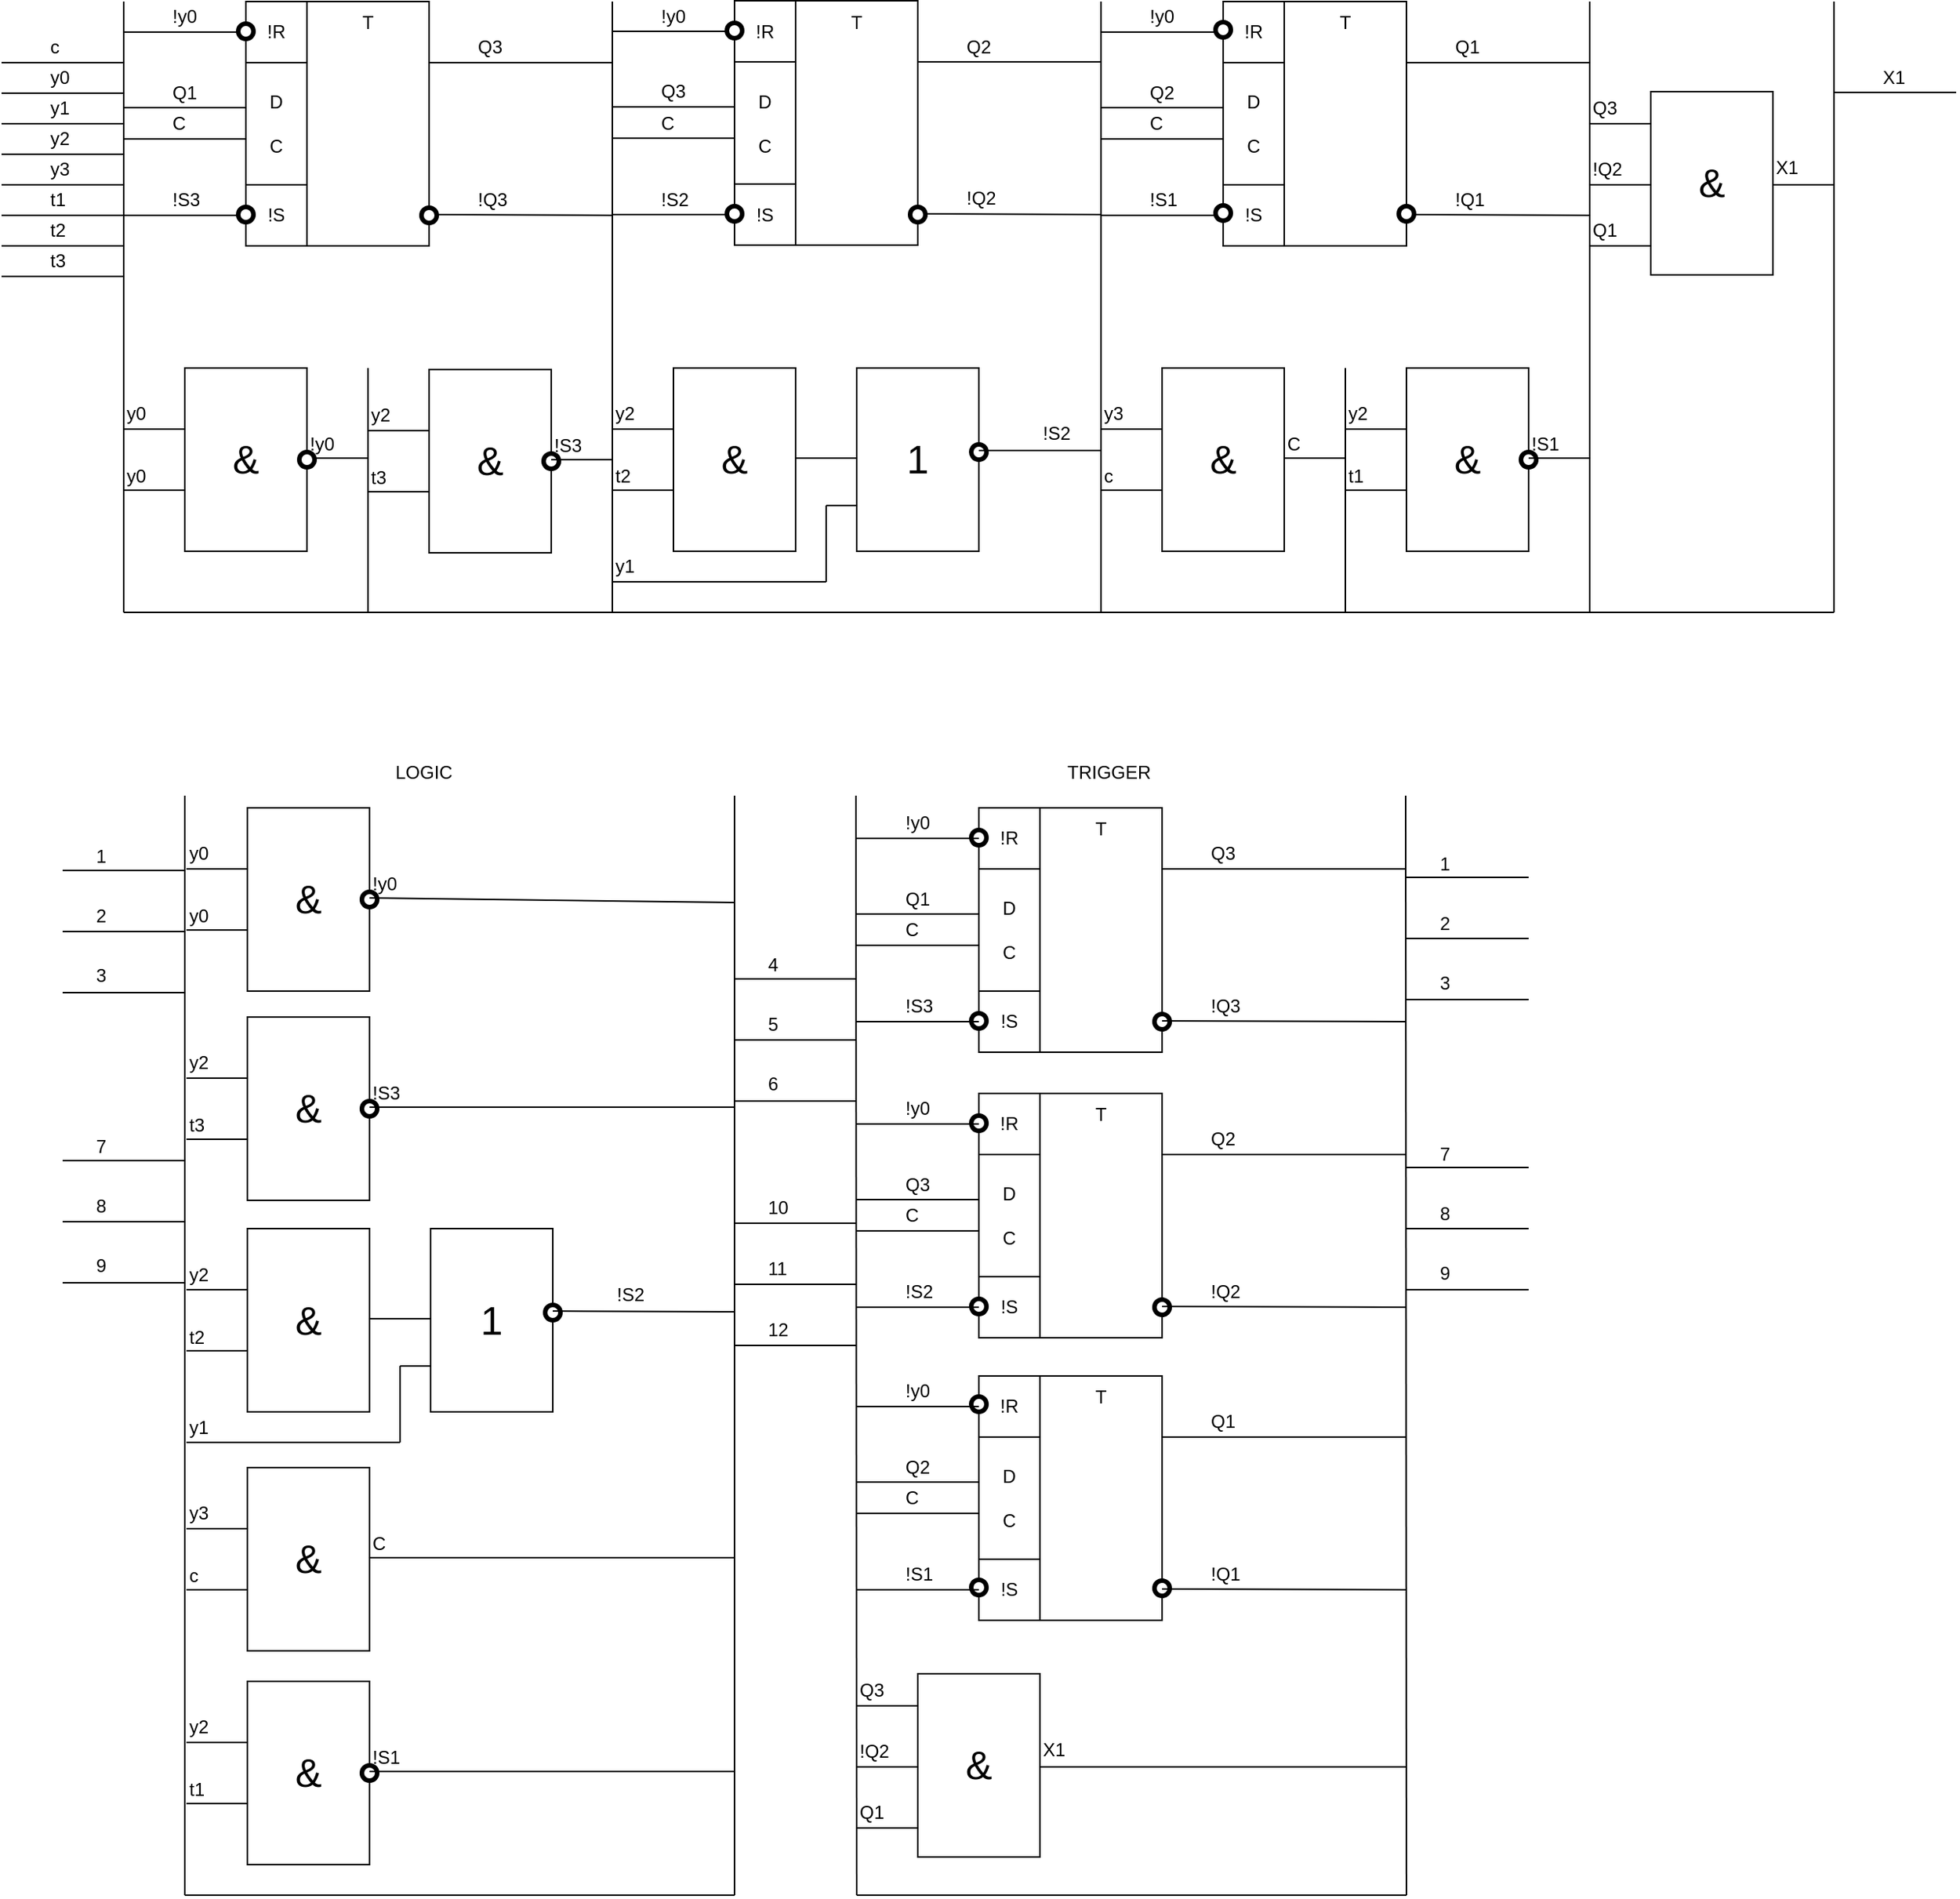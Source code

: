 <mxfile version="12.0.0" type="github" pages="1"><diagram name="Page-1" id="2a216829-ef6e-dabb-86c1-c78162f3ba2b"><mxGraphModel dx="563" dy="312" grid="1" gridSize="10" guides="1" tooltips="1" connect="1" arrows="1" fold="1" page="1" pageScale="1" pageWidth="850" pageHeight="1100" background="#ffffff" math="0" shadow="0"><root><mxCell id="0"/><mxCell id="1" parent="0"/><mxCell id="18ak5usq0MqdyDjZxHy--1" value="" style="endArrow=none;html=1;" parent="1" edge="1"><mxGeometry width="50" height="50" relative="1" as="geometry"><mxPoint x="80" y="760" as="sourcePoint"/><mxPoint x="80" y="360" as="targetPoint"/></mxGeometry></mxCell><mxCell id="18ak5usq0MqdyDjZxHy--2" value="" style="endArrow=none;html=1;" parent="1" edge="1"><mxGeometry width="50" height="50" relative="1" as="geometry"><mxPoint x="80" y="760" as="sourcePoint"/><mxPoint x="1200" y="760" as="targetPoint"/></mxGeometry></mxCell><mxCell id="18ak5usq0MqdyDjZxHy--3" value="" style="endArrow=none;html=1;" parent="1" edge="1"><mxGeometry width="50" height="50" relative="1" as="geometry"><mxPoint x="1200" y="760" as="sourcePoint"/><mxPoint x="1200" y="360" as="targetPoint"/></mxGeometry></mxCell><mxCell id="18ak5usq0MqdyDjZxHy--4" value="" style="endArrow=none;html=1;" parent="1" edge="1"><mxGeometry width="50" height="50" relative="1" as="geometry"><mxPoint x="240" y="760" as="sourcePoint"/><mxPoint x="240" y="600" as="targetPoint"/></mxGeometry></mxCell><mxCell id="18ak5usq0MqdyDjZxHy--5" value="" style="endArrow=none;html=1;" parent="1" edge="1"><mxGeometry width="50" height="50" relative="1" as="geometry"><mxPoint x="400" y="760" as="sourcePoint"/><mxPoint x="400" y="360" as="targetPoint"/></mxGeometry></mxCell><mxCell id="18ak5usq0MqdyDjZxHy--7" value="" style="endArrow=none;html=1;" parent="1" edge="1"><mxGeometry width="50" height="50" relative="1" as="geometry"><mxPoint x="720" y="760" as="sourcePoint"/><mxPoint x="720" y="360" as="targetPoint"/></mxGeometry></mxCell><mxCell id="18ak5usq0MqdyDjZxHy--8" value="" style="endArrow=none;html=1;" parent="1" edge="1"><mxGeometry width="50" height="50" relative="1" as="geometry"><mxPoint x="880" y="760" as="sourcePoint"/><mxPoint x="880" y="600" as="targetPoint"/></mxGeometry></mxCell><mxCell id="18ak5usq0MqdyDjZxHy--9" value="" style="endArrow=none;html=1;" parent="1" edge="1"><mxGeometry width="50" height="50" relative="1" as="geometry"><mxPoint x="1040" y="760" as="sourcePoint"/><mxPoint x="1040" y="360" as="targetPoint"/></mxGeometry></mxCell><mxCell id="18ak5usq0MqdyDjZxHy--10" value="" style="endArrow=none;html=1;" parent="1" edge="1"><mxGeometry width="50" height="50" relative="1" as="geometry"><mxPoint y="400" as="sourcePoint"/><mxPoint x="80" y="400" as="targetPoint"/></mxGeometry></mxCell><mxCell id="18ak5usq0MqdyDjZxHy--16" value="c" style="text;html=1;resizable=0;points=[];autosize=1;align=left;verticalAlign=top;spacingTop=-4;" parent="1" vertex="1"><mxGeometry x="30" y="380" width="20" height="20" as="geometry"/></mxCell><mxCell id="18ak5usq0MqdyDjZxHy--25" value="y0" style="text;html=1;resizable=0;points=[];autosize=1;align=left;verticalAlign=top;spacingTop=-4;" parent="1" vertex="1"><mxGeometry x="30" y="400" width="30" height="20" as="geometry"/></mxCell><mxCell id="18ak5usq0MqdyDjZxHy--26" value="" style="endArrow=none;html=1;" parent="1" edge="1"><mxGeometry width="50" height="50" relative="1" as="geometry"><mxPoint y="420" as="sourcePoint"/><mxPoint x="80" y="420" as="targetPoint"/></mxGeometry></mxCell><mxCell id="18ak5usq0MqdyDjZxHy--27" value="y1" style="text;html=1;resizable=0;points=[];autosize=1;align=left;verticalAlign=top;spacingTop=-4;" parent="1" vertex="1"><mxGeometry x="30" y="420" width="30" height="20" as="geometry"/></mxCell><mxCell id="18ak5usq0MqdyDjZxHy--28" value="" style="endArrow=none;html=1;" parent="1" edge="1"><mxGeometry width="50" height="50" relative="1" as="geometry"><mxPoint y="440" as="sourcePoint"/><mxPoint x="80" y="440" as="targetPoint"/></mxGeometry></mxCell><mxCell id="18ak5usq0MqdyDjZxHy--29" value="y2" style="text;html=1;resizable=0;points=[];autosize=1;align=left;verticalAlign=top;spacingTop=-4;" parent="1" vertex="1"><mxGeometry x="30" y="440" width="30" height="20" as="geometry"/></mxCell><mxCell id="18ak5usq0MqdyDjZxHy--30" value="" style="endArrow=none;html=1;" parent="1" edge="1"><mxGeometry width="50" height="50" relative="1" as="geometry"><mxPoint y="460" as="sourcePoint"/><mxPoint x="80" y="460" as="targetPoint"/></mxGeometry></mxCell><mxCell id="18ak5usq0MqdyDjZxHy--31" value="y3" style="text;html=1;resizable=0;points=[];autosize=1;align=left;verticalAlign=top;spacingTop=-4;" parent="1" vertex="1"><mxGeometry x="30" y="460" width="30" height="20" as="geometry"/></mxCell><mxCell id="18ak5usq0MqdyDjZxHy--32" value="" style="endArrow=none;html=1;" parent="1" edge="1"><mxGeometry width="50" height="50" relative="1" as="geometry"><mxPoint y="480" as="sourcePoint"/><mxPoint x="80" y="480" as="targetPoint"/></mxGeometry></mxCell><mxCell id="18ak5usq0MqdyDjZxHy--33" value="t1" style="text;html=1;resizable=0;points=[];autosize=1;align=left;verticalAlign=top;spacingTop=-4;" parent="1" vertex="1"><mxGeometry x="30" y="480" width="30" height="20" as="geometry"/></mxCell><mxCell id="18ak5usq0MqdyDjZxHy--34" value="" style="endArrow=none;html=1;" parent="1" edge="1"><mxGeometry width="50" height="50" relative="1" as="geometry"><mxPoint y="500" as="sourcePoint"/><mxPoint x="80" y="500" as="targetPoint"/></mxGeometry></mxCell><mxCell id="18ak5usq0MqdyDjZxHy--35" value="t2" style="text;html=1;resizable=0;points=[];autosize=1;align=left;verticalAlign=top;spacingTop=-4;" parent="1" vertex="1"><mxGeometry x="30" y="500" width="30" height="20" as="geometry"/></mxCell><mxCell id="18ak5usq0MqdyDjZxHy--36" value="" style="endArrow=none;html=1;" parent="1" edge="1"><mxGeometry width="50" height="50" relative="1" as="geometry"><mxPoint y="520" as="sourcePoint"/><mxPoint x="80" y="520" as="targetPoint"/></mxGeometry></mxCell><mxCell id="18ak5usq0MqdyDjZxHy--37" value="t3" style="text;html=1;resizable=0;points=[];autosize=1;align=left;verticalAlign=top;spacingTop=-4;" parent="1" vertex="1"><mxGeometry x="30" y="520" width="30" height="20" as="geometry"/></mxCell><mxCell id="18ak5usq0MqdyDjZxHy--38" value="" style="endArrow=none;html=1;" parent="1" edge="1"><mxGeometry width="50" height="50" relative="1" as="geometry"><mxPoint y="540" as="sourcePoint"/><mxPoint x="80" y="540" as="targetPoint"/></mxGeometry></mxCell><mxCell id="18ak5usq0MqdyDjZxHy--39" value="X1" style="text;html=1;resizable=0;points=[];autosize=1;align=left;verticalAlign=top;spacingTop=-4;" parent="1" vertex="1"><mxGeometry x="1230" y="399.5" width="30" height="20" as="geometry"/></mxCell><mxCell id="18ak5usq0MqdyDjZxHy--40" value="" style="endArrow=none;html=1;" parent="1" edge="1"><mxGeometry width="50" height="50" relative="1" as="geometry"><mxPoint x="1200" y="419.5" as="sourcePoint"/><mxPoint x="1280" y="419.5" as="targetPoint"/></mxGeometry></mxCell><mxCell id="18ak5usq0MqdyDjZxHy--41" value="" style="rounded=0;whiteSpace=wrap;html=1;" parent="1" vertex="1"><mxGeometry x="160" y="360" width="120" height="160" as="geometry"/></mxCell><mxCell id="18ak5usq0MqdyDjZxHy--42" value="&lt;div&gt;&lt;span style=&quot;line-height: 60%&quot;&gt;T&lt;/span&gt;&lt;/div&gt;" style="rounded=0;whiteSpace=wrap;html=1;align=center;verticalAlign=top;" parent="1" vertex="1"><mxGeometry x="200" y="360" width="80" height="160" as="geometry"/></mxCell><mxCell id="18ak5usq0MqdyDjZxHy--43" value="!R" style="rounded=0;whiteSpace=wrap;html=1;" parent="1" vertex="1"><mxGeometry x="160" y="360" width="40" height="40" as="geometry"/></mxCell><mxCell id="18ak5usq0MqdyDjZxHy--44" value="!S" style="rounded=0;whiteSpace=wrap;html=1;" parent="1" vertex="1"><mxGeometry x="160" y="480" width="40" height="40" as="geometry"/></mxCell><mxCell id="18ak5usq0MqdyDjZxHy--45" value="D&lt;br&gt;&lt;br&gt;C" style="rounded=0;whiteSpace=wrap;html=1;" parent="1" vertex="1"><mxGeometry x="160" y="400" width="40" height="80" as="geometry"/></mxCell><mxCell id="18ak5usq0MqdyDjZxHy--46" value="!y0" style="text;html=1;resizable=0;points=[];autosize=1;align=left;verticalAlign=top;spacingTop=-4;" parent="1" vertex="1"><mxGeometry x="110" y="360" width="30" height="20" as="geometry"/></mxCell><mxCell id="18ak5usq0MqdyDjZxHy--47" value="" style="endArrow=none;html=1;" parent="1" edge="1"><mxGeometry width="50" height="50" relative="1" as="geometry"><mxPoint x="80" y="380" as="sourcePoint"/><mxPoint x="160" y="380" as="targetPoint"/></mxGeometry></mxCell><mxCell id="18ak5usq0MqdyDjZxHy--48" value="Q1" style="text;html=1;resizable=0;points=[];autosize=1;align=left;verticalAlign=top;spacingTop=-4;" parent="1" vertex="1"><mxGeometry x="110" y="409.5" width="30" height="20" as="geometry"/></mxCell><mxCell id="18ak5usq0MqdyDjZxHy--49" value="" style="endArrow=none;html=1;" parent="1" edge="1"><mxGeometry width="50" height="50" relative="1" as="geometry"><mxPoint x="80" y="429.5" as="sourcePoint"/><mxPoint x="160" y="429.5" as="targetPoint"/></mxGeometry></mxCell><mxCell id="18ak5usq0MqdyDjZxHy--50" value="C" style="text;html=1;resizable=0;points=[];autosize=1;align=left;verticalAlign=top;spacingTop=-4;" parent="1" vertex="1"><mxGeometry x="110" y="430" width="20" height="20" as="geometry"/></mxCell><mxCell id="18ak5usq0MqdyDjZxHy--51" value="" style="endArrow=none;html=1;" parent="1" edge="1"><mxGeometry width="50" height="50" relative="1" as="geometry"><mxPoint x="80" y="450" as="sourcePoint"/><mxPoint x="160" y="450" as="targetPoint"/></mxGeometry></mxCell><mxCell id="18ak5usq0MqdyDjZxHy--52" value="!S3" style="text;html=1;resizable=0;points=[];autosize=1;align=left;verticalAlign=top;spacingTop=-4;" parent="1" vertex="1"><mxGeometry x="110" y="480" width="30" height="20" as="geometry"/></mxCell><mxCell id="18ak5usq0MqdyDjZxHy--53" value="" style="endArrow=none;html=1;" parent="1" edge="1"><mxGeometry width="50" height="50" relative="1" as="geometry"><mxPoint x="80" y="500" as="sourcePoint"/><mxPoint x="160" y="500" as="targetPoint"/></mxGeometry></mxCell><mxCell id="18ak5usq0MqdyDjZxHy--54" value="Q3" style="text;html=1;resizable=0;points=[];autosize=1;align=left;verticalAlign=top;spacingTop=-4;" parent="1" vertex="1"><mxGeometry x="310" y="380" width="30" height="20" as="geometry"/></mxCell><mxCell id="18ak5usq0MqdyDjZxHy--55" value="" style="endArrow=none;html=1;" parent="1" edge="1"><mxGeometry width="50" height="50" relative="1" as="geometry"><mxPoint x="280" y="400" as="sourcePoint"/><mxPoint x="400" y="400" as="targetPoint"/></mxGeometry></mxCell><mxCell id="18ak5usq0MqdyDjZxHy--56" value="!Q3" style="text;html=1;resizable=0;points=[];autosize=1;align=left;verticalAlign=top;spacingTop=-4;" parent="1" vertex="1"><mxGeometry x="310" y="479.5" width="30" height="20" as="geometry"/></mxCell><mxCell id="18ak5usq0MqdyDjZxHy--57" value="" style="endArrow=none;html=1;" parent="1" edge="1"><mxGeometry width="50" height="50" relative="1" as="geometry"><mxPoint x="280" y="499.5" as="sourcePoint"/><mxPoint x="400" y="500" as="targetPoint"/></mxGeometry></mxCell><mxCell id="18ak5usq0MqdyDjZxHy--58" value="" style="rounded=0;whiteSpace=wrap;html=1;" parent="1" vertex="1"><mxGeometry x="480" y="359.5" width="120" height="160" as="geometry"/></mxCell><mxCell id="18ak5usq0MqdyDjZxHy--59" value="&lt;div&gt;&lt;span style=&quot;line-height: 60%&quot;&gt;T&lt;/span&gt;&lt;/div&gt;" style="rounded=0;whiteSpace=wrap;html=1;align=center;verticalAlign=top;" parent="1" vertex="1"><mxGeometry x="520" y="359.5" width="80" height="160" as="geometry"/></mxCell><mxCell id="18ak5usq0MqdyDjZxHy--60" value="!R" style="rounded=0;whiteSpace=wrap;html=1;" parent="1" vertex="1"><mxGeometry x="480" y="359.5" width="40" height="40" as="geometry"/></mxCell><mxCell id="18ak5usq0MqdyDjZxHy--61" value="!S" style="rounded=0;whiteSpace=wrap;html=1;" parent="1" vertex="1"><mxGeometry x="480" y="479.5" width="40" height="40" as="geometry"/></mxCell><mxCell id="18ak5usq0MqdyDjZxHy--62" value="D&lt;br&gt;&lt;br&gt;C" style="rounded=0;whiteSpace=wrap;html=1;" parent="1" vertex="1"><mxGeometry x="480" y="399.5" width="40" height="80" as="geometry"/></mxCell><mxCell id="18ak5usq0MqdyDjZxHy--63" value="!y0" style="text;html=1;resizable=0;points=[];autosize=1;align=left;verticalAlign=top;spacingTop=-4;" parent="1" vertex="1"><mxGeometry x="430" y="359.5" width="30" height="20" as="geometry"/></mxCell><mxCell id="18ak5usq0MqdyDjZxHy--64" value="Q3" style="text;html=1;resizable=0;points=[];autosize=1;align=left;verticalAlign=top;spacingTop=-4;" parent="1" vertex="1"><mxGeometry x="430" y="409" width="30" height="20" as="geometry"/></mxCell><mxCell id="18ak5usq0MqdyDjZxHy--65" value="C" style="text;html=1;resizable=0;points=[];autosize=1;align=left;verticalAlign=top;spacingTop=-4;" parent="1" vertex="1"><mxGeometry x="430" y="429.5" width="20" height="20" as="geometry"/></mxCell><mxCell id="18ak5usq0MqdyDjZxHy--66" value="!S2" style="text;html=1;resizable=0;points=[];autosize=1;align=left;verticalAlign=top;spacingTop=-4;" parent="1" vertex="1"><mxGeometry x="430" y="479.5" width="30" height="20" as="geometry"/></mxCell><mxCell id="18ak5usq0MqdyDjZxHy--67" value="Q2" style="text;html=1;resizable=0;points=[];autosize=1;align=left;verticalAlign=top;spacingTop=-4;" parent="1" vertex="1"><mxGeometry x="630" y="379.5" width="30" height="20" as="geometry"/></mxCell><mxCell id="18ak5usq0MqdyDjZxHy--68" value="!Q2" style="text;html=1;resizable=0;points=[];autosize=1;align=left;verticalAlign=top;spacingTop=-4;" parent="1" vertex="1"><mxGeometry x="630" y="479" width="30" height="20" as="geometry"/></mxCell><mxCell id="18ak5usq0MqdyDjZxHy--69" value="" style="endArrow=none;html=1;" parent="1" edge="1"><mxGeometry width="50" height="50" relative="1" as="geometry"><mxPoint x="600" y="499" as="sourcePoint"/><mxPoint x="720" y="499.5" as="targetPoint"/></mxGeometry></mxCell><mxCell id="18ak5usq0MqdyDjZxHy--70" value="" style="endArrow=none;html=1;" parent="1" edge="1"><mxGeometry width="50" height="50" relative="1" as="geometry"><mxPoint x="600" y="399.5" as="sourcePoint"/><mxPoint x="720" y="399.5" as="targetPoint"/></mxGeometry></mxCell><mxCell id="18ak5usq0MqdyDjZxHy--71" value="" style="endArrow=none;html=1;" parent="1" edge="1"><mxGeometry width="50" height="50" relative="1" as="geometry"><mxPoint x="400" y="499.5" as="sourcePoint"/><mxPoint x="480" y="499.5" as="targetPoint"/></mxGeometry></mxCell><mxCell id="18ak5usq0MqdyDjZxHy--72" value="" style="endArrow=none;html=1;" parent="1" edge="1"><mxGeometry width="50" height="50" relative="1" as="geometry"><mxPoint x="400" y="449.5" as="sourcePoint"/><mxPoint x="480" y="449.5" as="targetPoint"/></mxGeometry></mxCell><mxCell id="18ak5usq0MqdyDjZxHy--73" value="" style="endArrow=none;html=1;" parent="1" edge="1"><mxGeometry width="50" height="50" relative="1" as="geometry"><mxPoint x="400" y="429" as="sourcePoint"/><mxPoint x="480" y="429" as="targetPoint"/></mxGeometry></mxCell><mxCell id="18ak5usq0MqdyDjZxHy--74" value="" style="endArrow=none;html=1;" parent="1" edge="1"><mxGeometry width="50" height="50" relative="1" as="geometry"><mxPoint x="400" y="379.5" as="sourcePoint"/><mxPoint x="480" y="379.5" as="targetPoint"/></mxGeometry></mxCell><mxCell id="18ak5usq0MqdyDjZxHy--75" value="" style="rounded=0;whiteSpace=wrap;html=1;" parent="1" vertex="1"><mxGeometry x="800" y="360" width="120" height="160" as="geometry"/></mxCell><mxCell id="18ak5usq0MqdyDjZxHy--76" value="&lt;div&gt;&lt;span style=&quot;line-height: 60%&quot;&gt;T&lt;/span&gt;&lt;/div&gt;" style="rounded=0;whiteSpace=wrap;html=1;align=center;verticalAlign=top;" parent="1" vertex="1"><mxGeometry x="840" y="360" width="80" height="160" as="geometry"/></mxCell><mxCell id="18ak5usq0MqdyDjZxHy--77" value="!R" style="rounded=0;whiteSpace=wrap;html=1;" parent="1" vertex="1"><mxGeometry x="800" y="360" width="40" height="40" as="geometry"/></mxCell><mxCell id="18ak5usq0MqdyDjZxHy--78" value="!S" style="rounded=0;whiteSpace=wrap;html=1;" parent="1" vertex="1"><mxGeometry x="800" y="480" width="40" height="40" as="geometry"/></mxCell><mxCell id="18ak5usq0MqdyDjZxHy--79" value="D&lt;br&gt;&lt;br&gt;C" style="rounded=0;whiteSpace=wrap;html=1;" parent="1" vertex="1"><mxGeometry x="800" y="400" width="40" height="80" as="geometry"/></mxCell><mxCell id="18ak5usq0MqdyDjZxHy--80" value="!y0" style="text;html=1;resizable=0;points=[];autosize=1;align=left;verticalAlign=top;spacingTop=-4;" parent="1" vertex="1"><mxGeometry x="750" y="360" width="30" height="20" as="geometry"/></mxCell><mxCell id="18ak5usq0MqdyDjZxHy--81" value="Q2" style="text;html=1;resizable=0;points=[];autosize=1;align=left;verticalAlign=top;spacingTop=-4;" parent="1" vertex="1"><mxGeometry x="750" y="409.5" width="30" height="20" as="geometry"/></mxCell><mxCell id="18ak5usq0MqdyDjZxHy--82" value="C" style="text;html=1;resizable=0;points=[];autosize=1;align=left;verticalAlign=top;spacingTop=-4;" parent="1" vertex="1"><mxGeometry x="750" y="430" width="20" height="20" as="geometry"/></mxCell><mxCell id="18ak5usq0MqdyDjZxHy--83" value="!S1" style="text;html=1;resizable=0;points=[];autosize=1;align=left;verticalAlign=top;spacingTop=-4;" parent="1" vertex="1"><mxGeometry x="750" y="480" width="30" height="20" as="geometry"/></mxCell><mxCell id="18ak5usq0MqdyDjZxHy--84" value="Q1" style="text;html=1;resizable=0;points=[];autosize=1;align=left;verticalAlign=top;spacingTop=-4;" parent="1" vertex="1"><mxGeometry x="950" y="380" width="30" height="20" as="geometry"/></mxCell><mxCell id="18ak5usq0MqdyDjZxHy--85" value="!Q1" style="text;html=1;resizable=0;points=[];autosize=1;align=left;verticalAlign=top;spacingTop=-4;" parent="1" vertex="1"><mxGeometry x="950" y="479.5" width="30" height="20" as="geometry"/></mxCell><mxCell id="18ak5usq0MqdyDjZxHy--86" value="" style="endArrow=none;html=1;" parent="1" edge="1"><mxGeometry width="50" height="50" relative="1" as="geometry"><mxPoint x="920" y="499.5" as="sourcePoint"/><mxPoint x="1040" y="500" as="targetPoint"/></mxGeometry></mxCell><mxCell id="18ak5usq0MqdyDjZxHy--87" value="" style="endArrow=none;html=1;" parent="1" edge="1"><mxGeometry width="50" height="50" relative="1" as="geometry"><mxPoint x="920" y="400" as="sourcePoint"/><mxPoint x="1040" y="400" as="targetPoint"/></mxGeometry></mxCell><mxCell id="18ak5usq0MqdyDjZxHy--88" value="" style="endArrow=none;html=1;" parent="1" edge="1"><mxGeometry width="50" height="50" relative="1" as="geometry"><mxPoint x="720" y="500" as="sourcePoint"/><mxPoint x="800" y="500" as="targetPoint"/></mxGeometry></mxCell><mxCell id="18ak5usq0MqdyDjZxHy--89" value="" style="endArrow=none;html=1;" parent="1" edge="1"><mxGeometry width="50" height="50" relative="1" as="geometry"><mxPoint x="720" y="450" as="sourcePoint"/><mxPoint x="800" y="450" as="targetPoint"/></mxGeometry></mxCell><mxCell id="18ak5usq0MqdyDjZxHy--90" value="" style="endArrow=none;html=1;" parent="1" edge="1"><mxGeometry width="50" height="50" relative="1" as="geometry"><mxPoint x="720" y="429.5" as="sourcePoint"/><mxPoint x="800" y="429.5" as="targetPoint"/></mxGeometry></mxCell><mxCell id="18ak5usq0MqdyDjZxHy--91" value="" style="endArrow=none;html=1;" parent="1" edge="1"><mxGeometry width="50" height="50" relative="1" as="geometry"><mxPoint x="720" y="380" as="sourcePoint"/><mxPoint x="800" y="380" as="targetPoint"/></mxGeometry></mxCell><mxCell id="tPRsiFmyDKU2fb7vzfHu-1" value="" style="endArrow=none;html=1;" edge="1" parent="1"><mxGeometry width="50" height="50" relative="1" as="geometry"><mxPoint x="80" y="640" as="sourcePoint"/><mxPoint x="120" y="640" as="targetPoint"/></mxGeometry></mxCell><mxCell id="tPRsiFmyDKU2fb7vzfHu-2" value="" style="endArrow=none;html=1;" edge="1" parent="1"><mxGeometry width="50" height="50" relative="1" as="geometry"><mxPoint x="80" y="680" as="sourcePoint"/><mxPoint x="120" y="680" as="targetPoint"/></mxGeometry></mxCell><mxCell id="tPRsiFmyDKU2fb7vzfHu-3" value="y0" style="text;html=1;resizable=0;points=[];autosize=1;align=left;verticalAlign=top;spacingTop=-4;" vertex="1" parent="1"><mxGeometry x="80" y="620" width="30" height="20" as="geometry"/></mxCell><mxCell id="tPRsiFmyDKU2fb7vzfHu-4" value="y0" style="text;html=1;resizable=0;points=[];autosize=1;align=left;verticalAlign=top;spacingTop=-4;" vertex="1" parent="1"><mxGeometry x="80" y="661" width="30" height="20" as="geometry"/></mxCell><mxCell id="tPRsiFmyDKU2fb7vzfHu-5" value="&lt;font style=&quot;font-size: 26px&quot;&gt;&amp;amp;&lt;/font&gt;" style="rounded=0;whiteSpace=wrap;html=1;" vertex="1" parent="1"><mxGeometry x="120" y="600" width="80" height="120" as="geometry"/></mxCell><mxCell id="tPRsiFmyDKU2fb7vzfHu-6" value="!y0" style="text;html=1;resizable=0;points=[];autosize=1;align=left;verticalAlign=top;spacingTop=-4;" vertex="1" parent="1"><mxGeometry x="200" y="640" width="30" height="20" as="geometry"/></mxCell><mxCell id="tPRsiFmyDKU2fb7vzfHu-7" value="" style="endArrow=none;html=1;" edge="1" parent="1"><mxGeometry width="50" height="50" relative="1" as="geometry"><mxPoint x="200.0" y="659" as="sourcePoint"/><mxPoint x="240" y="659" as="targetPoint"/></mxGeometry></mxCell><mxCell id="tPRsiFmyDKU2fb7vzfHu-9" value="" style="shape=mxgraph.bpmn.shape;html=1;verticalLabelPosition=bottom;labelBackgroundColor=#ffffff;verticalAlign=top;align=center;perimeter=ellipsePerimeter;outlineConnect=0;outline=end;symbol=general;" vertex="1" parent="1"><mxGeometry x="155" y="374.5" width="10" height="10" as="geometry"/></mxCell><mxCell id="tPRsiFmyDKU2fb7vzfHu-10" value="" style="shape=mxgraph.bpmn.shape;html=1;verticalLabelPosition=bottom;labelBackgroundColor=#ffffff;verticalAlign=top;align=center;perimeter=ellipsePerimeter;outlineConnect=0;outline=end;symbol=general;" vertex="1" parent="1"><mxGeometry x="155" y="494.5" width="10" height="10" as="geometry"/></mxCell><mxCell id="tPRsiFmyDKU2fb7vzfHu-11" value="" style="shape=mxgraph.bpmn.shape;html=1;verticalLabelPosition=bottom;labelBackgroundColor=#ffffff;verticalAlign=top;align=center;perimeter=ellipsePerimeter;outlineConnect=0;outline=end;symbol=general;" vertex="1" parent="1"><mxGeometry x="275" y="495" width="10" height="10" as="geometry"/></mxCell><mxCell id="tPRsiFmyDKU2fb7vzfHu-12" value="" style="shape=mxgraph.bpmn.shape;html=1;verticalLabelPosition=bottom;labelBackgroundColor=#ffffff;verticalAlign=top;align=center;perimeter=ellipsePerimeter;outlineConnect=0;outline=end;symbol=general;" vertex="1" parent="1"><mxGeometry x="475" y="374" width="10" height="10" as="geometry"/></mxCell><mxCell id="tPRsiFmyDKU2fb7vzfHu-13" value="" style="shape=mxgraph.bpmn.shape;html=1;verticalLabelPosition=bottom;labelBackgroundColor=#ffffff;verticalAlign=top;align=center;perimeter=ellipsePerimeter;outlineConnect=0;outline=end;symbol=general;" vertex="1" parent="1"><mxGeometry x="475" y="494" width="10" height="10" as="geometry"/></mxCell><mxCell id="tPRsiFmyDKU2fb7vzfHu-14" value="" style="shape=mxgraph.bpmn.shape;html=1;verticalLabelPosition=bottom;labelBackgroundColor=#ffffff;verticalAlign=top;align=center;perimeter=ellipsePerimeter;outlineConnect=0;outline=end;symbol=general;" vertex="1" parent="1"><mxGeometry x="595" y="494.5" width="10" height="10" as="geometry"/></mxCell><mxCell id="tPRsiFmyDKU2fb7vzfHu-15" value="" style="shape=mxgraph.bpmn.shape;html=1;verticalLabelPosition=bottom;labelBackgroundColor=#ffffff;verticalAlign=top;align=center;perimeter=ellipsePerimeter;outlineConnect=0;outline=end;symbol=general;" vertex="1" parent="1"><mxGeometry x="795" y="373.5" width="10" height="10" as="geometry"/></mxCell><mxCell id="tPRsiFmyDKU2fb7vzfHu-16" value="" style="shape=mxgraph.bpmn.shape;html=1;verticalLabelPosition=bottom;labelBackgroundColor=#ffffff;verticalAlign=top;align=center;perimeter=ellipsePerimeter;outlineConnect=0;outline=end;symbol=general;" vertex="1" parent="1"><mxGeometry x="795" y="493.5" width="10" height="10" as="geometry"/></mxCell><mxCell id="tPRsiFmyDKU2fb7vzfHu-17" value="" style="shape=mxgraph.bpmn.shape;html=1;verticalLabelPosition=bottom;labelBackgroundColor=#ffffff;verticalAlign=top;align=center;perimeter=ellipsePerimeter;outlineConnect=0;outline=end;symbol=general;" vertex="1" parent="1"><mxGeometry x="915" y="494" width="10" height="10" as="geometry"/></mxCell><mxCell id="tPRsiFmyDKU2fb7vzfHu-18" value="" style="shape=mxgraph.bpmn.shape;html=1;verticalLabelPosition=bottom;labelBackgroundColor=#ffffff;verticalAlign=top;align=center;perimeter=ellipsePerimeter;outlineConnect=0;outline=end;symbol=general;" vertex="1" parent="1"><mxGeometry x="195" y="655" width="10" height="10" as="geometry"/></mxCell><mxCell id="tPRsiFmyDKU2fb7vzfHu-19" value="&lt;font style=&quot;font-size: 26px&quot;&gt;&amp;amp;&lt;/font&gt;" style="rounded=0;whiteSpace=wrap;html=1;" vertex="1" parent="1"><mxGeometry x="280" y="601" width="80" height="120" as="geometry"/></mxCell><mxCell id="tPRsiFmyDKU2fb7vzfHu-20" value="!S3" style="text;html=1;resizable=0;points=[];autosize=1;align=left;verticalAlign=top;spacingTop=-4;" vertex="1" parent="1"><mxGeometry x="360" y="641" width="30" height="20" as="geometry"/></mxCell><mxCell id="tPRsiFmyDKU2fb7vzfHu-21" value="" style="shape=mxgraph.bpmn.shape;html=1;verticalLabelPosition=bottom;labelBackgroundColor=#ffffff;verticalAlign=top;align=center;perimeter=ellipsePerimeter;outlineConnect=0;outline=end;symbol=general;" vertex="1" parent="1"><mxGeometry x="355" y="656" width="10" height="10" as="geometry"/></mxCell><mxCell id="tPRsiFmyDKU2fb7vzfHu-22" value="y2" style="text;html=1;resizable=0;points=[];autosize=1;align=left;verticalAlign=top;spacingTop=-4;" vertex="1" parent="1"><mxGeometry x="240" y="621" width="30" height="20" as="geometry"/></mxCell><mxCell id="tPRsiFmyDKU2fb7vzfHu-23" value="" style="endArrow=none;html=1;" edge="1" parent="1"><mxGeometry width="50" height="50" relative="1" as="geometry"><mxPoint x="240" y="641" as="sourcePoint"/><mxPoint x="280" y="641" as="targetPoint"/></mxGeometry></mxCell><mxCell id="tPRsiFmyDKU2fb7vzfHu-24" value="t3" style="text;html=1;resizable=0;points=[];autosize=1;align=left;verticalAlign=top;spacingTop=-4;" vertex="1" parent="1"><mxGeometry x="240" y="662" width="30" height="20" as="geometry"/></mxCell><mxCell id="tPRsiFmyDKU2fb7vzfHu-25" value="" style="endArrow=none;html=1;" edge="1" parent="1"><mxGeometry width="50" height="50" relative="1" as="geometry"><mxPoint x="240" y="681" as="sourcePoint"/><mxPoint x="280" y="681" as="targetPoint"/></mxGeometry></mxCell><mxCell id="tPRsiFmyDKU2fb7vzfHu-26" value="" style="endArrow=none;html=1;" edge="1" parent="1"><mxGeometry width="50" height="50" relative="1" as="geometry"><mxPoint x="360" y="660" as="sourcePoint"/><mxPoint x="400" y="660" as="targetPoint"/></mxGeometry></mxCell><mxCell id="tPRsiFmyDKU2fb7vzfHu-27" value="&lt;font style=&quot;font-size: 26px&quot;&gt;&amp;amp;&lt;/font&gt;" style="rounded=0;whiteSpace=wrap;html=1;" vertex="1" parent="1"><mxGeometry x="440" y="600" width="80" height="120" as="geometry"/></mxCell><mxCell id="tPRsiFmyDKU2fb7vzfHu-30" value="y2" style="text;html=1;resizable=0;points=[];autosize=1;align=left;verticalAlign=top;spacingTop=-4;" vertex="1" parent="1"><mxGeometry x="400" y="620" width="30" height="20" as="geometry"/></mxCell><mxCell id="tPRsiFmyDKU2fb7vzfHu-31" value="" style="endArrow=none;html=1;" edge="1" parent="1"><mxGeometry width="50" height="50" relative="1" as="geometry"><mxPoint x="400" y="640" as="sourcePoint"/><mxPoint x="440" y="640" as="targetPoint"/></mxGeometry></mxCell><mxCell id="tPRsiFmyDKU2fb7vzfHu-32" value="t2" style="text;html=1;resizable=0;points=[];autosize=1;align=left;verticalAlign=top;spacingTop=-4;" vertex="1" parent="1"><mxGeometry x="400" y="661" width="30" height="20" as="geometry"/></mxCell><mxCell id="tPRsiFmyDKU2fb7vzfHu-33" value="" style="endArrow=none;html=1;" edge="1" parent="1"><mxGeometry width="50" height="50" relative="1" as="geometry"><mxPoint x="400" y="680" as="sourcePoint"/><mxPoint x="440" y="680" as="targetPoint"/></mxGeometry></mxCell><mxCell id="tPRsiFmyDKU2fb7vzfHu-34" value="" style="endArrow=none;html=1;" edge="1" parent="1"><mxGeometry width="50" height="50" relative="1" as="geometry"><mxPoint x="520" y="659" as="sourcePoint"/><mxPoint x="560" y="659" as="targetPoint"/></mxGeometry></mxCell><mxCell id="tPRsiFmyDKU2fb7vzfHu-35" value="&lt;font style=&quot;font-size: 26px&quot;&gt;1&lt;/font&gt;" style="rounded=0;whiteSpace=wrap;html=1;" vertex="1" parent="1"><mxGeometry x="560" y="600" width="80" height="120" as="geometry"/></mxCell><mxCell id="tPRsiFmyDKU2fb7vzfHu-36" value="" style="endArrow=none;html=1;" edge="1" parent="1"><mxGeometry width="50" height="50" relative="1" as="geometry"><mxPoint x="400" y="740" as="sourcePoint"/><mxPoint x="540" y="740" as="targetPoint"/></mxGeometry></mxCell><mxCell id="tPRsiFmyDKU2fb7vzfHu-37" value="" style="endArrow=none;html=1;" edge="1" parent="1"><mxGeometry width="50" height="50" relative="1" as="geometry"><mxPoint x="540" y="740" as="sourcePoint"/><mxPoint x="540" y="690" as="targetPoint"/></mxGeometry></mxCell><mxCell id="tPRsiFmyDKU2fb7vzfHu-38" value="" style="endArrow=none;html=1;" edge="1" parent="1"><mxGeometry width="50" height="50" relative="1" as="geometry"><mxPoint x="540" y="690" as="sourcePoint"/><mxPoint x="560" y="690" as="targetPoint"/></mxGeometry></mxCell><mxCell id="tPRsiFmyDKU2fb7vzfHu-39" value="y1" style="text;html=1;resizable=0;points=[];autosize=1;align=left;verticalAlign=top;spacingTop=-4;" vertex="1" parent="1"><mxGeometry x="400" y="720" width="30" height="20" as="geometry"/></mxCell><mxCell id="tPRsiFmyDKU2fb7vzfHu-40" value="" style="shape=mxgraph.bpmn.shape;html=1;verticalLabelPosition=bottom;labelBackgroundColor=#ffffff;verticalAlign=top;align=center;perimeter=ellipsePerimeter;outlineConnect=0;outline=end;symbol=general;" vertex="1" parent="1"><mxGeometry x="635" y="650" width="10" height="10" as="geometry"/></mxCell><mxCell id="tPRsiFmyDKU2fb7vzfHu-41" value="" style="endArrow=none;html=1;" edge="1" parent="1"><mxGeometry width="50" height="50" relative="1" as="geometry"><mxPoint x="640" y="654" as="sourcePoint"/><mxPoint x="720" y="654" as="targetPoint"/></mxGeometry></mxCell><mxCell id="tPRsiFmyDKU2fb7vzfHu-42" value="!S2" style="text;html=1;resizable=0;points=[];autosize=1;align=left;verticalAlign=top;spacingTop=-4;" vertex="1" parent="1"><mxGeometry x="680" y="633" width="30" height="20" as="geometry"/></mxCell><mxCell id="tPRsiFmyDKU2fb7vzfHu-43" value="&lt;font style=&quot;font-size: 26px&quot;&gt;&amp;amp;&lt;/font&gt;" style="rounded=0;whiteSpace=wrap;html=1;" vertex="1" parent="1"><mxGeometry x="760" y="600" width="80" height="120" as="geometry"/></mxCell><mxCell id="tPRsiFmyDKU2fb7vzfHu-44" value="C" style="text;html=1;resizable=0;points=[];autosize=1;align=left;verticalAlign=top;spacingTop=-4;" vertex="1" parent="1"><mxGeometry x="840" y="640" width="20" height="20" as="geometry"/></mxCell><mxCell id="tPRsiFmyDKU2fb7vzfHu-46" value="y3" style="text;html=1;resizable=0;points=[];autosize=1;align=left;verticalAlign=top;spacingTop=-4;" vertex="1" parent="1"><mxGeometry x="720" y="620" width="30" height="20" as="geometry"/></mxCell><mxCell id="tPRsiFmyDKU2fb7vzfHu-47" value="" style="endArrow=none;html=1;" edge="1" parent="1"><mxGeometry width="50" height="50" relative="1" as="geometry"><mxPoint x="720" y="640" as="sourcePoint"/><mxPoint x="760" y="640" as="targetPoint"/></mxGeometry></mxCell><mxCell id="tPRsiFmyDKU2fb7vzfHu-48" value="c" style="text;html=1;resizable=0;points=[];autosize=1;align=left;verticalAlign=top;spacingTop=-4;" vertex="1" parent="1"><mxGeometry x="720" y="661" width="20" height="20" as="geometry"/></mxCell><mxCell id="tPRsiFmyDKU2fb7vzfHu-49" value="" style="endArrow=none;html=1;" edge="1" parent="1"><mxGeometry width="50" height="50" relative="1" as="geometry"><mxPoint x="720" y="680" as="sourcePoint"/><mxPoint x="760" y="680" as="targetPoint"/></mxGeometry></mxCell><mxCell id="tPRsiFmyDKU2fb7vzfHu-50" value="" style="endArrow=none;html=1;" edge="1" parent="1"><mxGeometry width="50" height="50" relative="1" as="geometry"><mxPoint x="840" y="659" as="sourcePoint"/><mxPoint x="880" y="659" as="targetPoint"/></mxGeometry></mxCell><mxCell id="tPRsiFmyDKU2fb7vzfHu-51" value="&lt;font style=&quot;font-size: 26px&quot;&gt;&amp;amp;&lt;/font&gt;" style="rounded=0;whiteSpace=wrap;html=1;" vertex="1" parent="1"><mxGeometry x="920" y="600" width="80" height="120" as="geometry"/></mxCell><mxCell id="tPRsiFmyDKU2fb7vzfHu-52" value="!S1" style="text;html=1;resizable=0;points=[];autosize=1;align=left;verticalAlign=top;spacingTop=-4;" vertex="1" parent="1"><mxGeometry x="1000" y="640" width="30" height="20" as="geometry"/></mxCell><mxCell id="tPRsiFmyDKU2fb7vzfHu-53" value="" style="shape=mxgraph.bpmn.shape;html=1;verticalLabelPosition=bottom;labelBackgroundColor=#ffffff;verticalAlign=top;align=center;perimeter=ellipsePerimeter;outlineConnect=0;outline=end;symbol=general;" vertex="1" parent="1"><mxGeometry x="995" y="655" width="10" height="10" as="geometry"/></mxCell><mxCell id="tPRsiFmyDKU2fb7vzfHu-54" value="y2" style="text;html=1;resizable=0;points=[];autosize=1;align=left;verticalAlign=top;spacingTop=-4;" vertex="1" parent="1"><mxGeometry x="880" y="620" width="30" height="20" as="geometry"/></mxCell><mxCell id="tPRsiFmyDKU2fb7vzfHu-55" value="" style="endArrow=none;html=1;" edge="1" parent="1"><mxGeometry width="50" height="50" relative="1" as="geometry"><mxPoint x="880" y="640" as="sourcePoint"/><mxPoint x="920" y="640" as="targetPoint"/></mxGeometry></mxCell><mxCell id="tPRsiFmyDKU2fb7vzfHu-56" value="t1" style="text;html=1;resizable=0;points=[];autosize=1;align=left;verticalAlign=top;spacingTop=-4;" vertex="1" parent="1"><mxGeometry x="880" y="661" width="30" height="20" as="geometry"/></mxCell><mxCell id="tPRsiFmyDKU2fb7vzfHu-57" value="" style="endArrow=none;html=1;" edge="1" parent="1"><mxGeometry width="50" height="50" relative="1" as="geometry"><mxPoint x="880" y="680" as="sourcePoint"/><mxPoint x="920" y="680" as="targetPoint"/></mxGeometry></mxCell><mxCell id="tPRsiFmyDKU2fb7vzfHu-58" value="" style="endArrow=none;html=1;" edge="1" parent="1"><mxGeometry width="50" height="50" relative="1" as="geometry"><mxPoint x="1000" y="659" as="sourcePoint"/><mxPoint x="1040" y="659" as="targetPoint"/></mxGeometry></mxCell><mxCell id="tPRsiFmyDKU2fb7vzfHu-66" value="" style="endArrow=none;html=1;" edge="1" parent="1"><mxGeometry width="50" height="50" relative="1" as="geometry"><mxPoint x="1040" y="440" as="sourcePoint"/><mxPoint x="1080" y="440" as="targetPoint"/></mxGeometry></mxCell><mxCell id="tPRsiFmyDKU2fb7vzfHu-67" value="" style="endArrow=none;html=1;" edge="1" parent="1"><mxGeometry width="50" height="50" relative="1" as="geometry"><mxPoint x="1040" y="480" as="sourcePoint"/><mxPoint x="1080" y="480" as="targetPoint"/></mxGeometry></mxCell><mxCell id="tPRsiFmyDKU2fb7vzfHu-68" value="" style="endArrow=none;html=1;" edge="1" parent="1"><mxGeometry width="50" height="50" relative="1" as="geometry"><mxPoint x="1040" y="520" as="sourcePoint"/><mxPoint x="1080" y="520" as="targetPoint"/></mxGeometry></mxCell><mxCell id="tPRsiFmyDKU2fb7vzfHu-69" value="Q3" style="text;html=1;resizable=0;points=[];autosize=1;align=left;verticalAlign=top;spacingTop=-4;" vertex="1" parent="1"><mxGeometry x="1040" y="420" width="30" height="20" as="geometry"/></mxCell><mxCell id="tPRsiFmyDKU2fb7vzfHu-70" value="!Q2" style="text;html=1;resizable=0;points=[];autosize=1;align=left;verticalAlign=top;spacingTop=-4;" vertex="1" parent="1"><mxGeometry x="1040" y="460" width="30" height="20" as="geometry"/></mxCell><mxCell id="tPRsiFmyDKU2fb7vzfHu-71" value="Q1" style="text;html=1;resizable=0;points=[];autosize=1;align=left;verticalAlign=top;spacingTop=-4;" vertex="1" parent="1"><mxGeometry x="1040" y="500" width="30" height="20" as="geometry"/></mxCell><mxCell id="tPRsiFmyDKU2fb7vzfHu-72" value="&lt;font style=&quot;font-size: 26px&quot;&gt;&amp;amp;&lt;/font&gt;" style="rounded=0;whiteSpace=wrap;html=1;" vertex="1" parent="1"><mxGeometry x="1080" y="419" width="80" height="120" as="geometry"/></mxCell><mxCell id="tPRsiFmyDKU2fb7vzfHu-73" value="" style="endArrow=none;html=1;" edge="1" parent="1"><mxGeometry width="50" height="50" relative="1" as="geometry"><mxPoint x="1160" y="480" as="sourcePoint"/><mxPoint x="1200" y="480" as="targetPoint"/></mxGeometry></mxCell><mxCell id="tPRsiFmyDKU2fb7vzfHu-74" value="X1" style="text;html=1;resizable=0;points=[];autosize=1;align=left;verticalAlign=top;spacingTop=-4;" vertex="1" parent="1"><mxGeometry x="1160" y="459" width="30" height="20" as="geometry"/></mxCell><mxCell id="tPRsiFmyDKU2fb7vzfHu-75" value="" style="endArrow=none;html=1;" edge="1" parent="1"><mxGeometry width="50" height="50" relative="1" as="geometry"><mxPoint x="120" y="1600" as="sourcePoint"/><mxPoint x="120" y="880" as="targetPoint"/></mxGeometry></mxCell><mxCell id="tPRsiFmyDKU2fb7vzfHu-76" value="" style="endArrow=none;html=1;" edge="1" parent="1"><mxGeometry width="50" height="50" relative="1" as="geometry"><mxPoint x="120" y="1600" as="sourcePoint"/><mxPoint x="480" y="1600" as="targetPoint"/></mxGeometry></mxCell><mxCell id="tPRsiFmyDKU2fb7vzfHu-77" value="" style="endArrow=none;html=1;" edge="1" parent="1"><mxGeometry width="50" height="50" relative="1" as="geometry"><mxPoint x="480" y="1600" as="sourcePoint"/><mxPoint x="480" y="880" as="targetPoint"/></mxGeometry></mxCell><mxCell id="tPRsiFmyDKU2fb7vzfHu-78" value="LOGIC" style="text;html=1;resizable=0;points=[];autosize=1;align=left;verticalAlign=top;spacingTop=-4;" vertex="1" parent="1"><mxGeometry x="256" y="855" width="50" height="20" as="geometry"/></mxCell><mxCell id="tPRsiFmyDKU2fb7vzfHu-83" value="" style="endArrow=none;html=1;" edge="1" parent="1"><mxGeometry width="50" height="50" relative="1" as="geometry"><mxPoint x="560" y="1600" as="sourcePoint"/><mxPoint x="559.5" y="880" as="targetPoint"/></mxGeometry></mxCell><mxCell id="tPRsiFmyDKU2fb7vzfHu-84" value="" style="endArrow=none;html=1;" edge="1" parent="1"><mxGeometry width="50" height="50" relative="1" as="geometry"><mxPoint x="560" y="1600" as="sourcePoint"/><mxPoint x="920" y="1600" as="targetPoint"/></mxGeometry></mxCell><mxCell id="tPRsiFmyDKU2fb7vzfHu-85" value="" style="endArrow=none;html=1;" edge="1" parent="1"><mxGeometry width="50" height="50" relative="1" as="geometry"><mxPoint x="920" y="1600" as="sourcePoint"/><mxPoint x="919.5" y="880" as="targetPoint"/></mxGeometry></mxCell><mxCell id="tPRsiFmyDKU2fb7vzfHu-86" value="TRIGGER" style="text;html=1;resizable=0;points=[];autosize=1;align=left;verticalAlign=top;spacingTop=-4;" vertex="1" parent="1"><mxGeometry x="695.5" y="855" width="70" height="20" as="geometry"/></mxCell><mxCell id="tPRsiFmyDKU2fb7vzfHu-87" value="" style="endArrow=none;html=1;" edge="1" parent="1"><mxGeometry width="50" height="50" relative="1" as="geometry"><mxPoint x="480" y="1240" as="sourcePoint"/><mxPoint x="560" y="1240" as="targetPoint"/></mxGeometry></mxCell><mxCell id="tPRsiFmyDKU2fb7vzfHu-88" value="" style="endArrow=none;html=1;" edge="1" parent="1"><mxGeometry width="50" height="50" relative="1" as="geometry"><mxPoint x="480" y="1200" as="sourcePoint"/><mxPoint x="560" y="1200" as="targetPoint"/></mxGeometry></mxCell><mxCell id="tPRsiFmyDKU2fb7vzfHu-89" value="" style="endArrow=none;html=1;" edge="1" parent="1"><mxGeometry width="50" height="50" relative="1" as="geometry"><mxPoint x="480" y="1160" as="sourcePoint"/><mxPoint x="560" y="1160" as="targetPoint"/></mxGeometry></mxCell><mxCell id="tPRsiFmyDKU2fb7vzfHu-90" value="" style="endArrow=none;html=1;" edge="1" parent="1"><mxGeometry width="50" height="50" relative="1" as="geometry"><mxPoint x="480" y="1000" as="sourcePoint"/><mxPoint x="560" y="1000" as="targetPoint"/></mxGeometry></mxCell><mxCell id="tPRsiFmyDKU2fb7vzfHu-91" value="" style="endArrow=none;html=1;" edge="1" parent="1"><mxGeometry width="50" height="50" relative="1" as="geometry"><mxPoint x="480" y="1040" as="sourcePoint"/><mxPoint x="560" y="1040" as="targetPoint"/></mxGeometry></mxCell><mxCell id="tPRsiFmyDKU2fb7vzfHu-92" value="" style="endArrow=none;html=1;" edge="1" parent="1"><mxGeometry width="50" height="50" relative="1" as="geometry"><mxPoint x="480" y="1080" as="sourcePoint"/><mxPoint x="560" y="1080" as="targetPoint"/></mxGeometry></mxCell><mxCell id="tPRsiFmyDKU2fb7vzfHu-93" value="4" style="text;html=1;resizable=0;points=[];autosize=1;align=left;verticalAlign=top;spacingTop=-4;" vertex="1" parent="1"><mxGeometry x="500" y="981" width="20" height="20" as="geometry"/></mxCell><mxCell id="tPRsiFmyDKU2fb7vzfHu-94" value="5" style="text;html=1;resizable=0;points=[];autosize=1;align=left;verticalAlign=top;spacingTop=-4;" vertex="1" parent="1"><mxGeometry x="500" y="1020" width="20" height="20" as="geometry"/></mxCell><mxCell id="tPRsiFmyDKU2fb7vzfHu-95" value="6" style="text;html=1;resizable=0;points=[];autosize=1;align=left;verticalAlign=top;spacingTop=-4;" vertex="1" parent="1"><mxGeometry x="500" y="1059" width="20" height="20" as="geometry"/></mxCell><mxCell id="tPRsiFmyDKU2fb7vzfHu-96" value="10" style="text;html=1;resizable=0;points=[];autosize=1;align=left;verticalAlign=top;spacingTop=-4;" vertex="1" parent="1"><mxGeometry x="500" y="1140" width="30" height="20" as="geometry"/></mxCell><mxCell id="tPRsiFmyDKU2fb7vzfHu-97" value="11" style="text;html=1;resizable=0;points=[];autosize=1;align=left;verticalAlign=top;spacingTop=-4;" vertex="1" parent="1"><mxGeometry x="500" y="1180" width="30" height="20" as="geometry"/></mxCell><mxCell id="tPRsiFmyDKU2fb7vzfHu-98" value="12" style="text;html=1;resizable=0;points=[];autosize=1;align=left;verticalAlign=top;spacingTop=-4;" vertex="1" parent="1"><mxGeometry x="500" y="1220" width="30" height="20" as="geometry"/></mxCell><mxCell id="tPRsiFmyDKU2fb7vzfHu-99" value="1" style="text;html=1;resizable=0;points=[];autosize=1;align=left;verticalAlign=top;spacingTop=-4;" vertex="1" parent="1"><mxGeometry x="60" y="910" width="20" height="20" as="geometry"/></mxCell><mxCell id="tPRsiFmyDKU2fb7vzfHu-100" value="" style="endArrow=none;html=1;" edge="1" parent="1"><mxGeometry width="50" height="50" relative="1" as="geometry"><mxPoint x="40" y="929" as="sourcePoint"/><mxPoint x="120" y="929" as="targetPoint"/></mxGeometry></mxCell><mxCell id="tPRsiFmyDKU2fb7vzfHu-101" value="2" style="text;html=1;resizable=0;points=[];autosize=1;align=left;verticalAlign=top;spacingTop=-4;" vertex="1" parent="1"><mxGeometry x="60" y="949" width="20" height="20" as="geometry"/></mxCell><mxCell id="tPRsiFmyDKU2fb7vzfHu-102" value="" style="endArrow=none;html=1;" edge="1" parent="1"><mxGeometry width="50" height="50" relative="1" as="geometry"><mxPoint x="40" y="969" as="sourcePoint"/><mxPoint x="120" y="969" as="targetPoint"/></mxGeometry></mxCell><mxCell id="tPRsiFmyDKU2fb7vzfHu-103" value="3" style="text;html=1;resizable=0;points=[];autosize=1;align=left;verticalAlign=top;spacingTop=-4;" vertex="1" parent="1"><mxGeometry x="60" y="988" width="20" height="20" as="geometry"/></mxCell><mxCell id="tPRsiFmyDKU2fb7vzfHu-104" value="" style="endArrow=none;html=1;" edge="1" parent="1"><mxGeometry width="50" height="50" relative="1" as="geometry"><mxPoint x="40" y="1009" as="sourcePoint"/><mxPoint x="120" y="1009" as="targetPoint"/></mxGeometry></mxCell><mxCell id="tPRsiFmyDKU2fb7vzfHu-105" value="7" style="text;html=1;resizable=0;points=[];autosize=1;align=left;verticalAlign=top;spacingTop=-4;" vertex="1" parent="1"><mxGeometry x="60" y="1100" width="20" height="20" as="geometry"/></mxCell><mxCell id="tPRsiFmyDKU2fb7vzfHu-106" value="" style="endArrow=none;html=1;" edge="1" parent="1"><mxGeometry width="50" height="50" relative="1" as="geometry"><mxPoint x="40" y="1119" as="sourcePoint"/><mxPoint x="120" y="1119" as="targetPoint"/></mxGeometry></mxCell><mxCell id="tPRsiFmyDKU2fb7vzfHu-107" value="8" style="text;html=1;resizable=0;points=[];autosize=1;align=left;verticalAlign=top;spacingTop=-4;" vertex="1" parent="1"><mxGeometry x="60" y="1139" width="20" height="20" as="geometry"/></mxCell><mxCell id="tPRsiFmyDKU2fb7vzfHu-108" value="" style="endArrow=none;html=1;" edge="1" parent="1"><mxGeometry width="50" height="50" relative="1" as="geometry"><mxPoint x="40" y="1159" as="sourcePoint"/><mxPoint x="120" y="1159" as="targetPoint"/></mxGeometry></mxCell><mxCell id="tPRsiFmyDKU2fb7vzfHu-109" value="9" style="text;html=1;resizable=0;points=[];autosize=1;align=left;verticalAlign=top;spacingTop=-4;" vertex="1" parent="1"><mxGeometry x="60" y="1178" width="20" height="20" as="geometry"/></mxCell><mxCell id="tPRsiFmyDKU2fb7vzfHu-110" value="" style="endArrow=none;html=1;" edge="1" parent="1"><mxGeometry width="50" height="50" relative="1" as="geometry"><mxPoint x="40" y="1199" as="sourcePoint"/><mxPoint x="120" y="1199" as="targetPoint"/></mxGeometry></mxCell><mxCell id="tPRsiFmyDKU2fb7vzfHu-111" value="1" style="text;html=1;resizable=0;points=[];autosize=1;align=left;verticalAlign=top;spacingTop=-4;" vertex="1" parent="1"><mxGeometry x="940" y="914.5" width="20" height="20" as="geometry"/></mxCell><mxCell id="tPRsiFmyDKU2fb7vzfHu-112" value="2" style="text;html=1;resizable=0;points=[];autosize=1;align=left;verticalAlign=top;spacingTop=-4;" vertex="1" parent="1"><mxGeometry x="940" y="953.5" width="20" height="20" as="geometry"/></mxCell><mxCell id="tPRsiFmyDKU2fb7vzfHu-113" value="3" style="text;html=1;resizable=0;points=[];autosize=1;align=left;verticalAlign=top;spacingTop=-4;" vertex="1" parent="1"><mxGeometry x="940" y="992.5" width="20" height="20" as="geometry"/></mxCell><mxCell id="tPRsiFmyDKU2fb7vzfHu-114" value="7" style="text;html=1;resizable=0;points=[];autosize=1;align=left;verticalAlign=top;spacingTop=-4;" vertex="1" parent="1"><mxGeometry x="940" y="1104.5" width="20" height="20" as="geometry"/></mxCell><mxCell id="tPRsiFmyDKU2fb7vzfHu-115" value="8" style="text;html=1;resizable=0;points=[];autosize=1;align=left;verticalAlign=top;spacingTop=-4;" vertex="1" parent="1"><mxGeometry x="940" y="1143.5" width="20" height="20" as="geometry"/></mxCell><mxCell id="tPRsiFmyDKU2fb7vzfHu-116" value="9" style="text;html=1;resizable=0;points=[];autosize=1;align=left;verticalAlign=top;spacingTop=-4;" vertex="1" parent="1"><mxGeometry x="940" y="1182.5" width="20" height="20" as="geometry"/></mxCell><mxCell id="tPRsiFmyDKU2fb7vzfHu-117" value="" style="endArrow=none;html=1;" edge="1" parent="1"><mxGeometry width="50" height="50" relative="1" as="geometry"><mxPoint x="920" y="1203.5" as="sourcePoint"/><mxPoint x="1000" y="1203.5" as="targetPoint"/></mxGeometry></mxCell><mxCell id="tPRsiFmyDKU2fb7vzfHu-118" value="" style="endArrow=none;html=1;" edge="1" parent="1"><mxGeometry width="50" height="50" relative="1" as="geometry"><mxPoint x="920" y="1163.5" as="sourcePoint"/><mxPoint x="1000" y="1163.5" as="targetPoint"/></mxGeometry></mxCell><mxCell id="tPRsiFmyDKU2fb7vzfHu-119" value="" style="endArrow=none;html=1;" edge="1" parent="1"><mxGeometry width="50" height="50" relative="1" as="geometry"><mxPoint x="920" y="1123.5" as="sourcePoint"/><mxPoint x="1000" y="1123.5" as="targetPoint"/></mxGeometry></mxCell><mxCell id="tPRsiFmyDKU2fb7vzfHu-120" value="" style="endArrow=none;html=1;" edge="1" parent="1"><mxGeometry width="50" height="50" relative="1" as="geometry"><mxPoint x="920" y="1013.5" as="sourcePoint"/><mxPoint x="1000" y="1013.5" as="targetPoint"/></mxGeometry></mxCell><mxCell id="tPRsiFmyDKU2fb7vzfHu-121" value="" style="endArrow=none;html=1;" edge="1" parent="1"><mxGeometry width="50" height="50" relative="1" as="geometry"><mxPoint x="920" y="973.5" as="sourcePoint"/><mxPoint x="1000" y="973.5" as="targetPoint"/></mxGeometry></mxCell><mxCell id="tPRsiFmyDKU2fb7vzfHu-122" value="" style="endArrow=none;html=1;" edge="1" parent="1"><mxGeometry width="50" height="50" relative="1" as="geometry"><mxPoint x="920" y="933.5" as="sourcePoint"/><mxPoint x="1000" y="933.5" as="targetPoint"/></mxGeometry></mxCell><mxCell id="tPRsiFmyDKU2fb7vzfHu-123" value="&lt;font style=&quot;font-size: 26px&quot;&gt;&amp;amp;&lt;/font&gt;" style="rounded=0;whiteSpace=wrap;html=1;" vertex="1" parent="1"><mxGeometry x="161" y="888" width="80" height="120" as="geometry"/></mxCell><mxCell id="tPRsiFmyDKU2fb7vzfHu-124" value="" style="shape=mxgraph.bpmn.shape;html=1;verticalLabelPosition=bottom;labelBackgroundColor=#ffffff;verticalAlign=top;align=center;perimeter=ellipsePerimeter;outlineConnect=0;outline=end;symbol=general;" vertex="1" parent="1"><mxGeometry x="236" y="943" width="10" height="10" as="geometry"/></mxCell><mxCell id="tPRsiFmyDKU2fb7vzfHu-125" value="y0" style="text;html=1;resizable=0;points=[];autosize=1;align=left;verticalAlign=top;spacingTop=-4;" vertex="1" parent="1"><mxGeometry x="121" y="949" width="30" height="20" as="geometry"/></mxCell><mxCell id="tPRsiFmyDKU2fb7vzfHu-126" value="y0" style="text;html=1;resizable=0;points=[];autosize=1;align=left;verticalAlign=top;spacingTop=-4;" vertex="1" parent="1"><mxGeometry x="121" y="908" width="30" height="20" as="geometry"/></mxCell><mxCell id="tPRsiFmyDKU2fb7vzfHu-127" value="" style="endArrow=none;html=1;" edge="1" parent="1"><mxGeometry width="50" height="50" relative="1" as="geometry"><mxPoint x="121" y="928" as="sourcePoint"/><mxPoint x="161" y="928" as="targetPoint"/></mxGeometry></mxCell><mxCell id="tPRsiFmyDKU2fb7vzfHu-128" value="" style="endArrow=none;html=1;" edge="1" parent="1"><mxGeometry width="50" height="50" relative="1" as="geometry"><mxPoint x="121" y="968" as="sourcePoint"/><mxPoint x="161" y="968" as="targetPoint"/></mxGeometry></mxCell><mxCell id="tPRsiFmyDKU2fb7vzfHu-129" value="" style="endArrow=none;html=1;" edge="1" parent="1"><mxGeometry width="50" height="50" relative="1" as="geometry"><mxPoint x="241" y="947" as="sourcePoint"/><mxPoint x="480" y="950" as="targetPoint"/></mxGeometry></mxCell><mxCell id="tPRsiFmyDKU2fb7vzfHu-130" value="!y0" style="text;html=1;resizable=0;points=[];autosize=1;align=left;verticalAlign=top;spacingTop=-4;" vertex="1" parent="1"><mxGeometry x="241" y="928" width="30" height="20" as="geometry"/></mxCell><mxCell id="tPRsiFmyDKU2fb7vzfHu-131" value="&lt;font style=&quot;font-size: 26px&quot;&gt;&amp;amp;&lt;/font&gt;" style="rounded=0;whiteSpace=wrap;html=1;" vertex="1" parent="1"><mxGeometry x="161" y="1025" width="80" height="120" as="geometry"/></mxCell><mxCell id="tPRsiFmyDKU2fb7vzfHu-132" value="!S3" style="text;html=1;resizable=0;points=[];autosize=1;align=left;verticalAlign=top;spacingTop=-4;" vertex="1" parent="1"><mxGeometry x="241" y="1065" width="30" height="20" as="geometry"/></mxCell><mxCell id="tPRsiFmyDKU2fb7vzfHu-133" value="" style="shape=mxgraph.bpmn.shape;html=1;verticalLabelPosition=bottom;labelBackgroundColor=#ffffff;verticalAlign=top;align=center;perimeter=ellipsePerimeter;outlineConnect=0;outline=end;symbol=general;" vertex="1" parent="1"><mxGeometry x="236" y="1080" width="10" height="10" as="geometry"/></mxCell><mxCell id="tPRsiFmyDKU2fb7vzfHu-134" value="" style="endArrow=none;html=1;" edge="1" parent="1"><mxGeometry width="50" height="50" relative="1" as="geometry"><mxPoint x="121" y="1105" as="sourcePoint"/><mxPoint x="161" y="1105" as="targetPoint"/></mxGeometry></mxCell><mxCell id="tPRsiFmyDKU2fb7vzfHu-135" value="t3" style="text;html=1;resizable=0;points=[];autosize=1;align=left;verticalAlign=top;spacingTop=-4;" vertex="1" parent="1"><mxGeometry x="121" y="1086" width="30" height="20" as="geometry"/></mxCell><mxCell id="tPRsiFmyDKU2fb7vzfHu-136" value="y2" style="text;html=1;resizable=0;points=[];autosize=1;align=left;verticalAlign=top;spacingTop=-4;" vertex="1" parent="1"><mxGeometry x="121" y="1045" width="30" height="20" as="geometry"/></mxCell><mxCell id="tPRsiFmyDKU2fb7vzfHu-137" value="" style="endArrow=none;html=1;" edge="1" parent="1"><mxGeometry width="50" height="50" relative="1" as="geometry"><mxPoint x="121" y="1065" as="sourcePoint"/><mxPoint x="161" y="1065" as="targetPoint"/></mxGeometry></mxCell><mxCell id="tPRsiFmyDKU2fb7vzfHu-138" value="" style="endArrow=none;html=1;" edge="1" parent="1"><mxGeometry width="50" height="50" relative="1" as="geometry"><mxPoint x="241" y="1084" as="sourcePoint"/><mxPoint x="480" y="1084" as="targetPoint"/></mxGeometry></mxCell><mxCell id="tPRsiFmyDKU2fb7vzfHu-139" value="&lt;font style=&quot;font-size: 26px&quot;&gt;&amp;amp;&lt;/font&gt;" style="rounded=0;whiteSpace=wrap;html=1;" vertex="1" parent="1"><mxGeometry x="161" y="1163.5" width="80" height="120" as="geometry"/></mxCell><mxCell id="tPRsiFmyDKU2fb7vzfHu-140" value="" style="endArrow=none;html=1;" edge="1" parent="1"><mxGeometry width="50" height="50" relative="1" as="geometry"><mxPoint x="241" y="1222.5" as="sourcePoint"/><mxPoint x="281" y="1222.5" as="targetPoint"/></mxGeometry></mxCell><mxCell id="tPRsiFmyDKU2fb7vzfHu-141" value="&lt;font style=&quot;font-size: 26px&quot;&gt;1&lt;/font&gt;" style="rounded=0;whiteSpace=wrap;html=1;" vertex="1" parent="1"><mxGeometry x="281" y="1163.5" width="80" height="120" as="geometry"/></mxCell><mxCell id="tPRsiFmyDKU2fb7vzfHu-142" value="" style="endArrow=none;html=1;" edge="1" parent="1"><mxGeometry width="50" height="50" relative="1" as="geometry"><mxPoint x="261" y="1303.5" as="sourcePoint"/><mxPoint x="261" y="1253.5" as="targetPoint"/></mxGeometry></mxCell><mxCell id="tPRsiFmyDKU2fb7vzfHu-143" value="" style="endArrow=none;html=1;" edge="1" parent="1"><mxGeometry width="50" height="50" relative="1" as="geometry"><mxPoint x="261" y="1253.5" as="sourcePoint"/><mxPoint x="281" y="1253.5" as="targetPoint"/></mxGeometry></mxCell><mxCell id="tPRsiFmyDKU2fb7vzfHu-144" value="" style="shape=mxgraph.bpmn.shape;html=1;verticalLabelPosition=bottom;labelBackgroundColor=#ffffff;verticalAlign=top;align=center;perimeter=ellipsePerimeter;outlineConnect=0;outline=end;symbol=general;" vertex="1" parent="1"><mxGeometry x="356" y="1213.5" width="10" height="10" as="geometry"/></mxCell><mxCell id="tPRsiFmyDKU2fb7vzfHu-145" value="y1" style="text;html=1;resizable=0;points=[];autosize=1;align=left;verticalAlign=top;spacingTop=-4;" vertex="1" parent="1"><mxGeometry x="121" y="1283.5" width="30" height="20" as="geometry"/></mxCell><mxCell id="tPRsiFmyDKU2fb7vzfHu-146" value="" style="endArrow=none;html=1;" edge="1" parent="1"><mxGeometry width="50" height="50" relative="1" as="geometry"><mxPoint x="121" y="1303.5" as="sourcePoint"/><mxPoint x="261" y="1303.5" as="targetPoint"/></mxGeometry></mxCell><mxCell id="tPRsiFmyDKU2fb7vzfHu-147" value="t2" style="text;html=1;resizable=0;points=[];autosize=1;align=left;verticalAlign=top;spacingTop=-4;" vertex="1" parent="1"><mxGeometry x="121" y="1224.5" width="30" height="20" as="geometry"/></mxCell><mxCell id="tPRsiFmyDKU2fb7vzfHu-148" value="" style="endArrow=none;html=1;" edge="1" parent="1"><mxGeometry width="50" height="50" relative="1" as="geometry"><mxPoint x="121" y="1243.5" as="sourcePoint"/><mxPoint x="161" y="1243.5" as="targetPoint"/></mxGeometry></mxCell><mxCell id="tPRsiFmyDKU2fb7vzfHu-149" value="y2" style="text;html=1;resizable=0;points=[];autosize=1;align=left;verticalAlign=top;spacingTop=-4;" vertex="1" parent="1"><mxGeometry x="121" y="1183.5" width="30" height="20" as="geometry"/></mxCell><mxCell id="tPRsiFmyDKU2fb7vzfHu-150" value="" style="endArrow=none;html=1;" edge="1" parent="1"><mxGeometry width="50" height="50" relative="1" as="geometry"><mxPoint x="121" y="1203.5" as="sourcePoint"/><mxPoint x="161" y="1203.5" as="targetPoint"/></mxGeometry></mxCell><mxCell id="tPRsiFmyDKU2fb7vzfHu-151" value="!S2" style="text;html=1;resizable=0;points=[];autosize=1;align=left;verticalAlign=top;spacingTop=-4;" vertex="1" parent="1"><mxGeometry x="401" y="1196.5" width="30" height="20" as="geometry"/></mxCell><mxCell id="tPRsiFmyDKU2fb7vzfHu-152" value="" style="endArrow=none;html=1;" edge="1" parent="1"><mxGeometry width="50" height="50" relative="1" as="geometry"><mxPoint x="361" y="1217.5" as="sourcePoint"/><mxPoint x="480" y="1218" as="targetPoint"/></mxGeometry></mxCell><mxCell id="tPRsiFmyDKU2fb7vzfHu-153" value="&lt;font style=&quot;font-size: 26px&quot;&gt;&amp;amp;&lt;/font&gt;" style="rounded=0;whiteSpace=wrap;html=1;" vertex="1" parent="1"><mxGeometry x="161" y="1320" width="80" height="120" as="geometry"/></mxCell><mxCell id="tPRsiFmyDKU2fb7vzfHu-154" value="C" style="text;html=1;resizable=0;points=[];autosize=1;align=left;verticalAlign=top;spacingTop=-4;" vertex="1" parent="1"><mxGeometry x="241" y="1360" width="20" height="20" as="geometry"/></mxCell><mxCell id="tPRsiFmyDKU2fb7vzfHu-155" value="" style="endArrow=none;html=1;" edge="1" parent="1"><mxGeometry width="50" height="50" relative="1" as="geometry"><mxPoint x="121" y="1400" as="sourcePoint"/><mxPoint x="161" y="1400" as="targetPoint"/></mxGeometry></mxCell><mxCell id="tPRsiFmyDKU2fb7vzfHu-156" value="c" style="text;html=1;resizable=0;points=[];autosize=1;align=left;verticalAlign=top;spacingTop=-4;" vertex="1" parent="1"><mxGeometry x="121" y="1381" width="20" height="20" as="geometry"/></mxCell><mxCell id="tPRsiFmyDKU2fb7vzfHu-157" value="y3" style="text;html=1;resizable=0;points=[];autosize=1;align=left;verticalAlign=top;spacingTop=-4;" vertex="1" parent="1"><mxGeometry x="121" y="1340" width="30" height="20" as="geometry"/></mxCell><mxCell id="tPRsiFmyDKU2fb7vzfHu-158" value="" style="endArrow=none;html=1;" edge="1" parent="1"><mxGeometry width="50" height="50" relative="1" as="geometry"><mxPoint x="121" y="1360" as="sourcePoint"/><mxPoint x="161" y="1360" as="targetPoint"/></mxGeometry></mxCell><mxCell id="tPRsiFmyDKU2fb7vzfHu-159" value="" style="endArrow=none;html=1;" edge="1" parent="1"><mxGeometry width="50" height="50" relative="1" as="geometry"><mxPoint x="241" y="1379" as="sourcePoint"/><mxPoint x="480" y="1379" as="targetPoint"/></mxGeometry></mxCell><mxCell id="tPRsiFmyDKU2fb7vzfHu-160" value="&lt;font style=&quot;font-size: 26px&quot;&gt;&amp;amp;&lt;/font&gt;" style="rounded=0;whiteSpace=wrap;html=1;" vertex="1" parent="1"><mxGeometry x="161" y="1460" width="80" height="120" as="geometry"/></mxCell><mxCell id="tPRsiFmyDKU2fb7vzfHu-161" value="!S1" style="text;html=1;resizable=0;points=[];autosize=1;align=left;verticalAlign=top;spacingTop=-4;" vertex="1" parent="1"><mxGeometry x="241" y="1500" width="30" height="20" as="geometry"/></mxCell><mxCell id="tPRsiFmyDKU2fb7vzfHu-162" value="" style="shape=mxgraph.bpmn.shape;html=1;verticalLabelPosition=bottom;labelBackgroundColor=#ffffff;verticalAlign=top;align=center;perimeter=ellipsePerimeter;outlineConnect=0;outline=end;symbol=general;" vertex="1" parent="1"><mxGeometry x="236" y="1515" width="10" height="10" as="geometry"/></mxCell><mxCell id="tPRsiFmyDKU2fb7vzfHu-163" value="t1" style="text;html=1;resizable=0;points=[];autosize=1;align=left;verticalAlign=top;spacingTop=-4;" vertex="1" parent="1"><mxGeometry x="121" y="1521" width="30" height="20" as="geometry"/></mxCell><mxCell id="tPRsiFmyDKU2fb7vzfHu-164" value="" style="endArrow=none;html=1;" edge="1" parent="1"><mxGeometry width="50" height="50" relative="1" as="geometry"><mxPoint x="121" y="1540" as="sourcePoint"/><mxPoint x="161" y="1540" as="targetPoint"/></mxGeometry></mxCell><mxCell id="tPRsiFmyDKU2fb7vzfHu-165" value="y2" style="text;html=1;resizable=0;points=[];autosize=1;align=left;verticalAlign=top;spacingTop=-4;" vertex="1" parent="1"><mxGeometry x="121" y="1480" width="30" height="20" as="geometry"/></mxCell><mxCell id="tPRsiFmyDKU2fb7vzfHu-166" value="" style="endArrow=none;html=1;" edge="1" parent="1"><mxGeometry width="50" height="50" relative="1" as="geometry"><mxPoint x="121" y="1500" as="sourcePoint"/><mxPoint x="161" y="1500" as="targetPoint"/></mxGeometry></mxCell><mxCell id="tPRsiFmyDKU2fb7vzfHu-167" value="" style="endArrow=none;html=1;" edge="1" parent="1"><mxGeometry width="50" height="50" relative="1" as="geometry"><mxPoint x="241" y="1519" as="sourcePoint"/><mxPoint x="480" y="1519" as="targetPoint"/></mxGeometry></mxCell><mxCell id="tPRsiFmyDKU2fb7vzfHu-168" value="" style="rounded=0;whiteSpace=wrap;html=1;" vertex="1" parent="1"><mxGeometry x="640" y="888" width="120" height="160" as="geometry"/></mxCell><mxCell id="tPRsiFmyDKU2fb7vzfHu-169" value="&lt;div&gt;&lt;span style=&quot;line-height: 60%&quot;&gt;T&lt;/span&gt;&lt;/div&gt;" style="rounded=0;whiteSpace=wrap;html=1;align=center;verticalAlign=top;" vertex="1" parent="1"><mxGeometry x="680" y="888" width="80" height="160" as="geometry"/></mxCell><mxCell id="tPRsiFmyDKU2fb7vzfHu-170" value="!R" style="rounded=0;whiteSpace=wrap;html=1;" vertex="1" parent="1"><mxGeometry x="640" y="888" width="40" height="40" as="geometry"/></mxCell><mxCell id="tPRsiFmyDKU2fb7vzfHu-171" value="!S" style="rounded=0;whiteSpace=wrap;html=1;" vertex="1" parent="1"><mxGeometry x="640" y="1008" width="40" height="40" as="geometry"/></mxCell><mxCell id="tPRsiFmyDKU2fb7vzfHu-172" value="D&lt;br&gt;&lt;br&gt;C" style="rounded=0;whiteSpace=wrap;html=1;" vertex="1" parent="1"><mxGeometry x="640" y="928" width="40" height="80" as="geometry"/></mxCell><mxCell id="tPRsiFmyDKU2fb7vzfHu-173" value="!y0" style="text;html=1;resizable=0;points=[];autosize=1;align=left;verticalAlign=top;spacingTop=-4;" vertex="1" parent="1"><mxGeometry x="590" y="888" width="30" height="20" as="geometry"/></mxCell><mxCell id="tPRsiFmyDKU2fb7vzfHu-174" value="Q1" style="text;html=1;resizable=0;points=[];autosize=1;align=left;verticalAlign=top;spacingTop=-4;" vertex="1" parent="1"><mxGeometry x="590" y="937.5" width="30" height="20" as="geometry"/></mxCell><mxCell id="tPRsiFmyDKU2fb7vzfHu-175" value="C" style="text;html=1;resizable=0;points=[];autosize=1;align=left;verticalAlign=top;spacingTop=-4;" vertex="1" parent="1"><mxGeometry x="590" y="958" width="20" height="20" as="geometry"/></mxCell><mxCell id="tPRsiFmyDKU2fb7vzfHu-176" value="!S3" style="text;html=1;resizable=0;points=[];autosize=1;align=left;verticalAlign=top;spacingTop=-4;" vertex="1" parent="1"><mxGeometry x="590" y="1008" width="30" height="20" as="geometry"/></mxCell><mxCell id="tPRsiFmyDKU2fb7vzfHu-177" value="Q3" style="text;html=1;resizable=0;points=[];autosize=1;align=left;verticalAlign=top;spacingTop=-4;" vertex="1" parent="1"><mxGeometry x="790" y="908" width="30" height="20" as="geometry"/></mxCell><mxCell id="tPRsiFmyDKU2fb7vzfHu-178" value="!Q3" style="text;html=1;resizable=0;points=[];autosize=1;align=left;verticalAlign=top;spacingTop=-4;" vertex="1" parent="1"><mxGeometry x="790" y="1007.5" width="30" height="20" as="geometry"/></mxCell><mxCell id="tPRsiFmyDKU2fb7vzfHu-179" value="" style="shape=mxgraph.bpmn.shape;html=1;verticalLabelPosition=bottom;labelBackgroundColor=#ffffff;verticalAlign=top;align=center;perimeter=ellipsePerimeter;outlineConnect=0;outline=end;symbol=general;" vertex="1" parent="1"><mxGeometry x="635" y="902.5" width="10" height="10" as="geometry"/></mxCell><mxCell id="tPRsiFmyDKU2fb7vzfHu-180" value="" style="shape=mxgraph.bpmn.shape;html=1;verticalLabelPosition=bottom;labelBackgroundColor=#ffffff;verticalAlign=top;align=center;perimeter=ellipsePerimeter;outlineConnect=0;outline=end;symbol=general;" vertex="1" parent="1"><mxGeometry x="635" y="1022.5" width="10" height="10" as="geometry"/></mxCell><mxCell id="tPRsiFmyDKU2fb7vzfHu-181" value="" style="shape=mxgraph.bpmn.shape;html=1;verticalLabelPosition=bottom;labelBackgroundColor=#ffffff;verticalAlign=top;align=center;perimeter=ellipsePerimeter;outlineConnect=0;outline=end;symbol=general;" vertex="1" parent="1"><mxGeometry x="755" y="1023" width="10" height="10" as="geometry"/></mxCell><mxCell id="tPRsiFmyDKU2fb7vzfHu-182" value="" style="endArrow=none;html=1;" edge="1" parent="1"><mxGeometry width="50" height="50" relative="1" as="geometry"><mxPoint x="560" y="1028" as="sourcePoint"/><mxPoint x="640" y="1028" as="targetPoint"/></mxGeometry></mxCell><mxCell id="tPRsiFmyDKU2fb7vzfHu-183" value="" style="endArrow=none;html=1;" edge="1" parent="1"><mxGeometry width="50" height="50" relative="1" as="geometry"><mxPoint x="560" y="978" as="sourcePoint"/><mxPoint x="640" y="978" as="targetPoint"/></mxGeometry></mxCell><mxCell id="tPRsiFmyDKU2fb7vzfHu-184" value="" style="endArrow=none;html=1;" edge="1" parent="1"><mxGeometry width="50" height="50" relative="1" as="geometry"><mxPoint x="560" y="957.5" as="sourcePoint"/><mxPoint x="640" y="957.5" as="targetPoint"/></mxGeometry></mxCell><mxCell id="tPRsiFmyDKU2fb7vzfHu-185" value="" style="endArrow=none;html=1;" edge="1" parent="1"><mxGeometry width="50" height="50" relative="1" as="geometry"><mxPoint x="560" y="908" as="sourcePoint"/><mxPoint x="640" y="908" as="targetPoint"/></mxGeometry></mxCell><mxCell id="tPRsiFmyDKU2fb7vzfHu-186" value="" style="endArrow=none;html=1;" edge="1" parent="1"><mxGeometry width="50" height="50" relative="1" as="geometry"><mxPoint x="760" y="928" as="sourcePoint"/><mxPoint x="920" y="928" as="targetPoint"/></mxGeometry></mxCell><mxCell id="tPRsiFmyDKU2fb7vzfHu-187" value="" style="endArrow=none;html=1;" edge="1" parent="1"><mxGeometry width="50" height="50" relative="1" as="geometry"><mxPoint x="760" y="1027.5" as="sourcePoint"/><mxPoint x="920" y="1028" as="targetPoint"/></mxGeometry></mxCell><mxCell id="tPRsiFmyDKU2fb7vzfHu-188" value="" style="rounded=0;whiteSpace=wrap;html=1;" vertex="1" parent="1"><mxGeometry x="640" y="1075" width="120" height="160" as="geometry"/></mxCell><mxCell id="tPRsiFmyDKU2fb7vzfHu-189" value="&lt;div&gt;&lt;span style=&quot;line-height: 60%&quot;&gt;T&lt;/span&gt;&lt;/div&gt;" style="rounded=0;whiteSpace=wrap;html=1;align=center;verticalAlign=top;" vertex="1" parent="1"><mxGeometry x="680" y="1075" width="80" height="160" as="geometry"/></mxCell><mxCell id="tPRsiFmyDKU2fb7vzfHu-190" value="!R" style="rounded=0;whiteSpace=wrap;html=1;" vertex="1" parent="1"><mxGeometry x="640" y="1075" width="40" height="40" as="geometry"/></mxCell><mxCell id="tPRsiFmyDKU2fb7vzfHu-191" value="!S" style="rounded=0;whiteSpace=wrap;html=1;" vertex="1" parent="1"><mxGeometry x="640" y="1195" width="40" height="40" as="geometry"/></mxCell><mxCell id="tPRsiFmyDKU2fb7vzfHu-192" value="D&lt;br&gt;&lt;br&gt;C" style="rounded=0;whiteSpace=wrap;html=1;" vertex="1" parent="1"><mxGeometry x="640" y="1115" width="40" height="80" as="geometry"/></mxCell><mxCell id="tPRsiFmyDKU2fb7vzfHu-193" value="!y0" style="text;html=1;resizable=0;points=[];autosize=1;align=left;verticalAlign=top;spacingTop=-4;" vertex="1" parent="1"><mxGeometry x="590" y="1075" width="30" height="20" as="geometry"/></mxCell><mxCell id="tPRsiFmyDKU2fb7vzfHu-194" value="Q3" style="text;html=1;resizable=0;points=[];autosize=1;align=left;verticalAlign=top;spacingTop=-4;" vertex="1" parent="1"><mxGeometry x="590" y="1124.5" width="30" height="20" as="geometry"/></mxCell><mxCell id="tPRsiFmyDKU2fb7vzfHu-195" value="C" style="text;html=1;resizable=0;points=[];autosize=1;align=left;verticalAlign=top;spacingTop=-4;" vertex="1" parent="1"><mxGeometry x="590" y="1145" width="20" height="20" as="geometry"/></mxCell><mxCell id="tPRsiFmyDKU2fb7vzfHu-196" value="!S2" style="text;html=1;resizable=0;points=[];autosize=1;align=left;verticalAlign=top;spacingTop=-4;" vertex="1" parent="1"><mxGeometry x="590" y="1195" width="30" height="20" as="geometry"/></mxCell><mxCell id="tPRsiFmyDKU2fb7vzfHu-197" value="Q2" style="text;html=1;resizable=0;points=[];autosize=1;align=left;verticalAlign=top;spacingTop=-4;" vertex="1" parent="1"><mxGeometry x="790" y="1095" width="30" height="20" as="geometry"/></mxCell><mxCell id="tPRsiFmyDKU2fb7vzfHu-198" value="!Q2" style="text;html=1;resizable=0;points=[];autosize=1;align=left;verticalAlign=top;spacingTop=-4;" vertex="1" parent="1"><mxGeometry x="790" y="1194.5" width="30" height="20" as="geometry"/></mxCell><mxCell id="tPRsiFmyDKU2fb7vzfHu-199" value="" style="shape=mxgraph.bpmn.shape;html=1;verticalLabelPosition=bottom;labelBackgroundColor=#ffffff;verticalAlign=top;align=center;perimeter=ellipsePerimeter;outlineConnect=0;outline=end;symbol=general;" vertex="1" parent="1"><mxGeometry x="635" y="1089.5" width="10" height="10" as="geometry"/></mxCell><mxCell id="tPRsiFmyDKU2fb7vzfHu-200" value="" style="shape=mxgraph.bpmn.shape;html=1;verticalLabelPosition=bottom;labelBackgroundColor=#ffffff;verticalAlign=top;align=center;perimeter=ellipsePerimeter;outlineConnect=0;outline=end;symbol=general;" vertex="1" parent="1"><mxGeometry x="635" y="1209.5" width="10" height="10" as="geometry"/></mxCell><mxCell id="tPRsiFmyDKU2fb7vzfHu-201" value="" style="shape=mxgraph.bpmn.shape;html=1;verticalLabelPosition=bottom;labelBackgroundColor=#ffffff;verticalAlign=top;align=center;perimeter=ellipsePerimeter;outlineConnect=0;outline=end;symbol=general;" vertex="1" parent="1"><mxGeometry x="755" y="1210" width="10" height="10" as="geometry"/></mxCell><mxCell id="tPRsiFmyDKU2fb7vzfHu-202" value="" style="endArrow=none;html=1;" edge="1" parent="1"><mxGeometry width="50" height="50" relative="1" as="geometry"><mxPoint x="560" y="1215" as="sourcePoint"/><mxPoint x="640" y="1215" as="targetPoint"/></mxGeometry></mxCell><mxCell id="tPRsiFmyDKU2fb7vzfHu-203" value="" style="endArrow=none;html=1;" edge="1" parent="1"><mxGeometry width="50" height="50" relative="1" as="geometry"><mxPoint x="560" y="1165" as="sourcePoint"/><mxPoint x="640" y="1165" as="targetPoint"/></mxGeometry></mxCell><mxCell id="tPRsiFmyDKU2fb7vzfHu-204" value="" style="endArrow=none;html=1;" edge="1" parent="1"><mxGeometry width="50" height="50" relative="1" as="geometry"><mxPoint x="560" y="1144.5" as="sourcePoint"/><mxPoint x="640" y="1144.5" as="targetPoint"/></mxGeometry></mxCell><mxCell id="tPRsiFmyDKU2fb7vzfHu-205" value="" style="endArrow=none;html=1;" edge="1" parent="1"><mxGeometry width="50" height="50" relative="1" as="geometry"><mxPoint x="560" y="1095" as="sourcePoint"/><mxPoint x="640" y="1095" as="targetPoint"/></mxGeometry></mxCell><mxCell id="tPRsiFmyDKU2fb7vzfHu-206" value="" style="endArrow=none;html=1;" edge="1" parent="1"><mxGeometry width="50" height="50" relative="1" as="geometry"><mxPoint x="760" y="1115" as="sourcePoint"/><mxPoint x="920" y="1115" as="targetPoint"/></mxGeometry></mxCell><mxCell id="tPRsiFmyDKU2fb7vzfHu-207" value="" style="endArrow=none;html=1;" edge="1" parent="1"><mxGeometry width="50" height="50" relative="1" as="geometry"><mxPoint x="760" y="1214.5" as="sourcePoint"/><mxPoint x="920" y="1215" as="targetPoint"/></mxGeometry></mxCell><mxCell id="tPRsiFmyDKU2fb7vzfHu-208" value="" style="rounded=0;whiteSpace=wrap;html=1;" vertex="1" parent="1"><mxGeometry x="640" y="1260" width="120" height="160" as="geometry"/></mxCell><mxCell id="tPRsiFmyDKU2fb7vzfHu-209" value="&lt;div&gt;&lt;span style=&quot;line-height: 60%&quot;&gt;T&lt;/span&gt;&lt;/div&gt;" style="rounded=0;whiteSpace=wrap;html=1;align=center;verticalAlign=top;" vertex="1" parent="1"><mxGeometry x="680" y="1260" width="80" height="160" as="geometry"/></mxCell><mxCell id="tPRsiFmyDKU2fb7vzfHu-210" value="!R" style="rounded=0;whiteSpace=wrap;html=1;" vertex="1" parent="1"><mxGeometry x="640" y="1260" width="40" height="40" as="geometry"/></mxCell><mxCell id="tPRsiFmyDKU2fb7vzfHu-211" value="!S" style="rounded=0;whiteSpace=wrap;html=1;" vertex="1" parent="1"><mxGeometry x="640" y="1380" width="40" height="40" as="geometry"/></mxCell><mxCell id="tPRsiFmyDKU2fb7vzfHu-212" value="D&lt;br&gt;&lt;br&gt;C" style="rounded=0;whiteSpace=wrap;html=1;" vertex="1" parent="1"><mxGeometry x="640" y="1300" width="40" height="80" as="geometry"/></mxCell><mxCell id="tPRsiFmyDKU2fb7vzfHu-213" value="!y0" style="text;html=1;resizable=0;points=[];autosize=1;align=left;verticalAlign=top;spacingTop=-4;" vertex="1" parent="1"><mxGeometry x="590" y="1260" width="30" height="20" as="geometry"/></mxCell><mxCell id="tPRsiFmyDKU2fb7vzfHu-214" value="Q2" style="text;html=1;resizable=0;points=[];autosize=1;align=left;verticalAlign=top;spacingTop=-4;" vertex="1" parent="1"><mxGeometry x="590" y="1309.5" width="30" height="20" as="geometry"/></mxCell><mxCell id="tPRsiFmyDKU2fb7vzfHu-215" value="C" style="text;html=1;resizable=0;points=[];autosize=1;align=left;verticalAlign=top;spacingTop=-4;" vertex="1" parent="1"><mxGeometry x="590" y="1330" width="20" height="20" as="geometry"/></mxCell><mxCell id="tPRsiFmyDKU2fb7vzfHu-216" value="!S1" style="text;html=1;resizable=0;points=[];autosize=1;align=left;verticalAlign=top;spacingTop=-4;" vertex="1" parent="1"><mxGeometry x="590" y="1380" width="30" height="20" as="geometry"/></mxCell><mxCell id="tPRsiFmyDKU2fb7vzfHu-217" value="Q1" style="text;html=1;resizable=0;points=[];autosize=1;align=left;verticalAlign=top;spacingTop=-4;" vertex="1" parent="1"><mxGeometry x="790" y="1280" width="30" height="20" as="geometry"/></mxCell><mxCell id="tPRsiFmyDKU2fb7vzfHu-218" value="!Q1" style="text;html=1;resizable=0;points=[];autosize=1;align=left;verticalAlign=top;spacingTop=-4;" vertex="1" parent="1"><mxGeometry x="790" y="1379.5" width="30" height="20" as="geometry"/></mxCell><mxCell id="tPRsiFmyDKU2fb7vzfHu-219" value="" style="shape=mxgraph.bpmn.shape;html=1;verticalLabelPosition=bottom;labelBackgroundColor=#ffffff;verticalAlign=top;align=center;perimeter=ellipsePerimeter;outlineConnect=0;outline=end;symbol=general;" vertex="1" parent="1"><mxGeometry x="635" y="1273.5" width="10" height="10" as="geometry"/></mxCell><mxCell id="tPRsiFmyDKU2fb7vzfHu-220" value="" style="shape=mxgraph.bpmn.shape;html=1;verticalLabelPosition=bottom;labelBackgroundColor=#ffffff;verticalAlign=top;align=center;perimeter=ellipsePerimeter;outlineConnect=0;outline=end;symbol=general;" vertex="1" parent="1"><mxGeometry x="635" y="1393.5" width="10" height="10" as="geometry"/></mxCell><mxCell id="tPRsiFmyDKU2fb7vzfHu-221" value="" style="shape=mxgraph.bpmn.shape;html=1;verticalLabelPosition=bottom;labelBackgroundColor=#ffffff;verticalAlign=top;align=center;perimeter=ellipsePerimeter;outlineConnect=0;outline=end;symbol=general;" vertex="1" parent="1"><mxGeometry x="755" y="1394" width="10" height="10" as="geometry"/></mxCell><mxCell id="tPRsiFmyDKU2fb7vzfHu-222" value="" style="endArrow=none;html=1;" edge="1" parent="1"><mxGeometry width="50" height="50" relative="1" as="geometry"><mxPoint x="560" y="1400" as="sourcePoint"/><mxPoint x="640" y="1400" as="targetPoint"/></mxGeometry></mxCell><mxCell id="tPRsiFmyDKU2fb7vzfHu-223" value="" style="endArrow=none;html=1;" edge="1" parent="1"><mxGeometry width="50" height="50" relative="1" as="geometry"><mxPoint x="560" y="1350" as="sourcePoint"/><mxPoint x="640" y="1350" as="targetPoint"/></mxGeometry></mxCell><mxCell id="tPRsiFmyDKU2fb7vzfHu-224" value="" style="endArrow=none;html=1;" edge="1" parent="1"><mxGeometry width="50" height="50" relative="1" as="geometry"><mxPoint x="560" y="1329.5" as="sourcePoint"/><mxPoint x="640" y="1329.5" as="targetPoint"/></mxGeometry></mxCell><mxCell id="tPRsiFmyDKU2fb7vzfHu-225" value="" style="endArrow=none;html=1;" edge="1" parent="1"><mxGeometry width="50" height="50" relative="1" as="geometry"><mxPoint x="560" y="1280" as="sourcePoint"/><mxPoint x="640" y="1280" as="targetPoint"/></mxGeometry></mxCell><mxCell id="tPRsiFmyDKU2fb7vzfHu-226" value="" style="endArrow=none;html=1;" edge="1" parent="1"><mxGeometry width="50" height="50" relative="1" as="geometry"><mxPoint x="760" y="1300" as="sourcePoint"/><mxPoint x="920" y="1300" as="targetPoint"/></mxGeometry></mxCell><mxCell id="tPRsiFmyDKU2fb7vzfHu-227" value="" style="endArrow=none;html=1;" edge="1" parent="1"><mxGeometry width="50" height="50" relative="1" as="geometry"><mxPoint x="760" y="1399.5" as="sourcePoint"/><mxPoint x="920" y="1400" as="targetPoint"/></mxGeometry></mxCell><mxCell id="tPRsiFmyDKU2fb7vzfHu-228" value="&lt;font style=&quot;font-size: 26px&quot;&gt;&amp;amp;&lt;/font&gt;" style="rounded=0;whiteSpace=wrap;html=1;" vertex="1" parent="1"><mxGeometry x="600" y="1455" width="80" height="120" as="geometry"/></mxCell><mxCell id="tPRsiFmyDKU2fb7vzfHu-229" value="X1" style="text;html=1;resizable=0;points=[];autosize=1;align=left;verticalAlign=top;spacingTop=-4;" vertex="1" parent="1"><mxGeometry x="680" y="1495" width="30" height="20" as="geometry"/></mxCell><mxCell id="tPRsiFmyDKU2fb7vzfHu-230" value="Q1" style="text;html=1;resizable=0;points=[];autosize=1;align=left;verticalAlign=top;spacingTop=-4;" vertex="1" parent="1"><mxGeometry x="560" y="1536" width="30" height="20" as="geometry"/></mxCell><mxCell id="tPRsiFmyDKU2fb7vzfHu-231" value="" style="endArrow=none;html=1;" edge="1" parent="1"><mxGeometry width="50" height="50" relative="1" as="geometry"><mxPoint x="560" y="1556" as="sourcePoint"/><mxPoint x="600" y="1556" as="targetPoint"/></mxGeometry></mxCell><mxCell id="tPRsiFmyDKU2fb7vzfHu-232" value="!Q2" style="text;html=1;resizable=0;points=[];autosize=1;align=left;verticalAlign=top;spacingTop=-4;" vertex="1" parent="1"><mxGeometry x="560" y="1496" width="30" height="20" as="geometry"/></mxCell><mxCell id="tPRsiFmyDKU2fb7vzfHu-233" value="" style="endArrow=none;html=1;" edge="1" parent="1"><mxGeometry width="50" height="50" relative="1" as="geometry"><mxPoint x="560" y="1516" as="sourcePoint"/><mxPoint x="600" y="1516" as="targetPoint"/></mxGeometry></mxCell><mxCell id="tPRsiFmyDKU2fb7vzfHu-234" value="Q3" style="text;html=1;resizable=0;points=[];autosize=1;align=left;verticalAlign=top;spacingTop=-4;" vertex="1" parent="1"><mxGeometry x="560" y="1456" width="30" height="20" as="geometry"/></mxCell><mxCell id="tPRsiFmyDKU2fb7vzfHu-235" value="" style="endArrow=none;html=1;" edge="1" parent="1"><mxGeometry width="50" height="50" relative="1" as="geometry"><mxPoint x="560" y="1476" as="sourcePoint"/><mxPoint x="600" y="1476" as="targetPoint"/></mxGeometry></mxCell><mxCell id="tPRsiFmyDKU2fb7vzfHu-236" value="" style="endArrow=none;html=1;" edge="1" parent="1"><mxGeometry width="50" height="50" relative="1" as="geometry"><mxPoint x="680" y="1516" as="sourcePoint"/><mxPoint x="920" y="1516" as="targetPoint"/></mxGeometry></mxCell></root></mxGraphModel></diagram></mxfile>